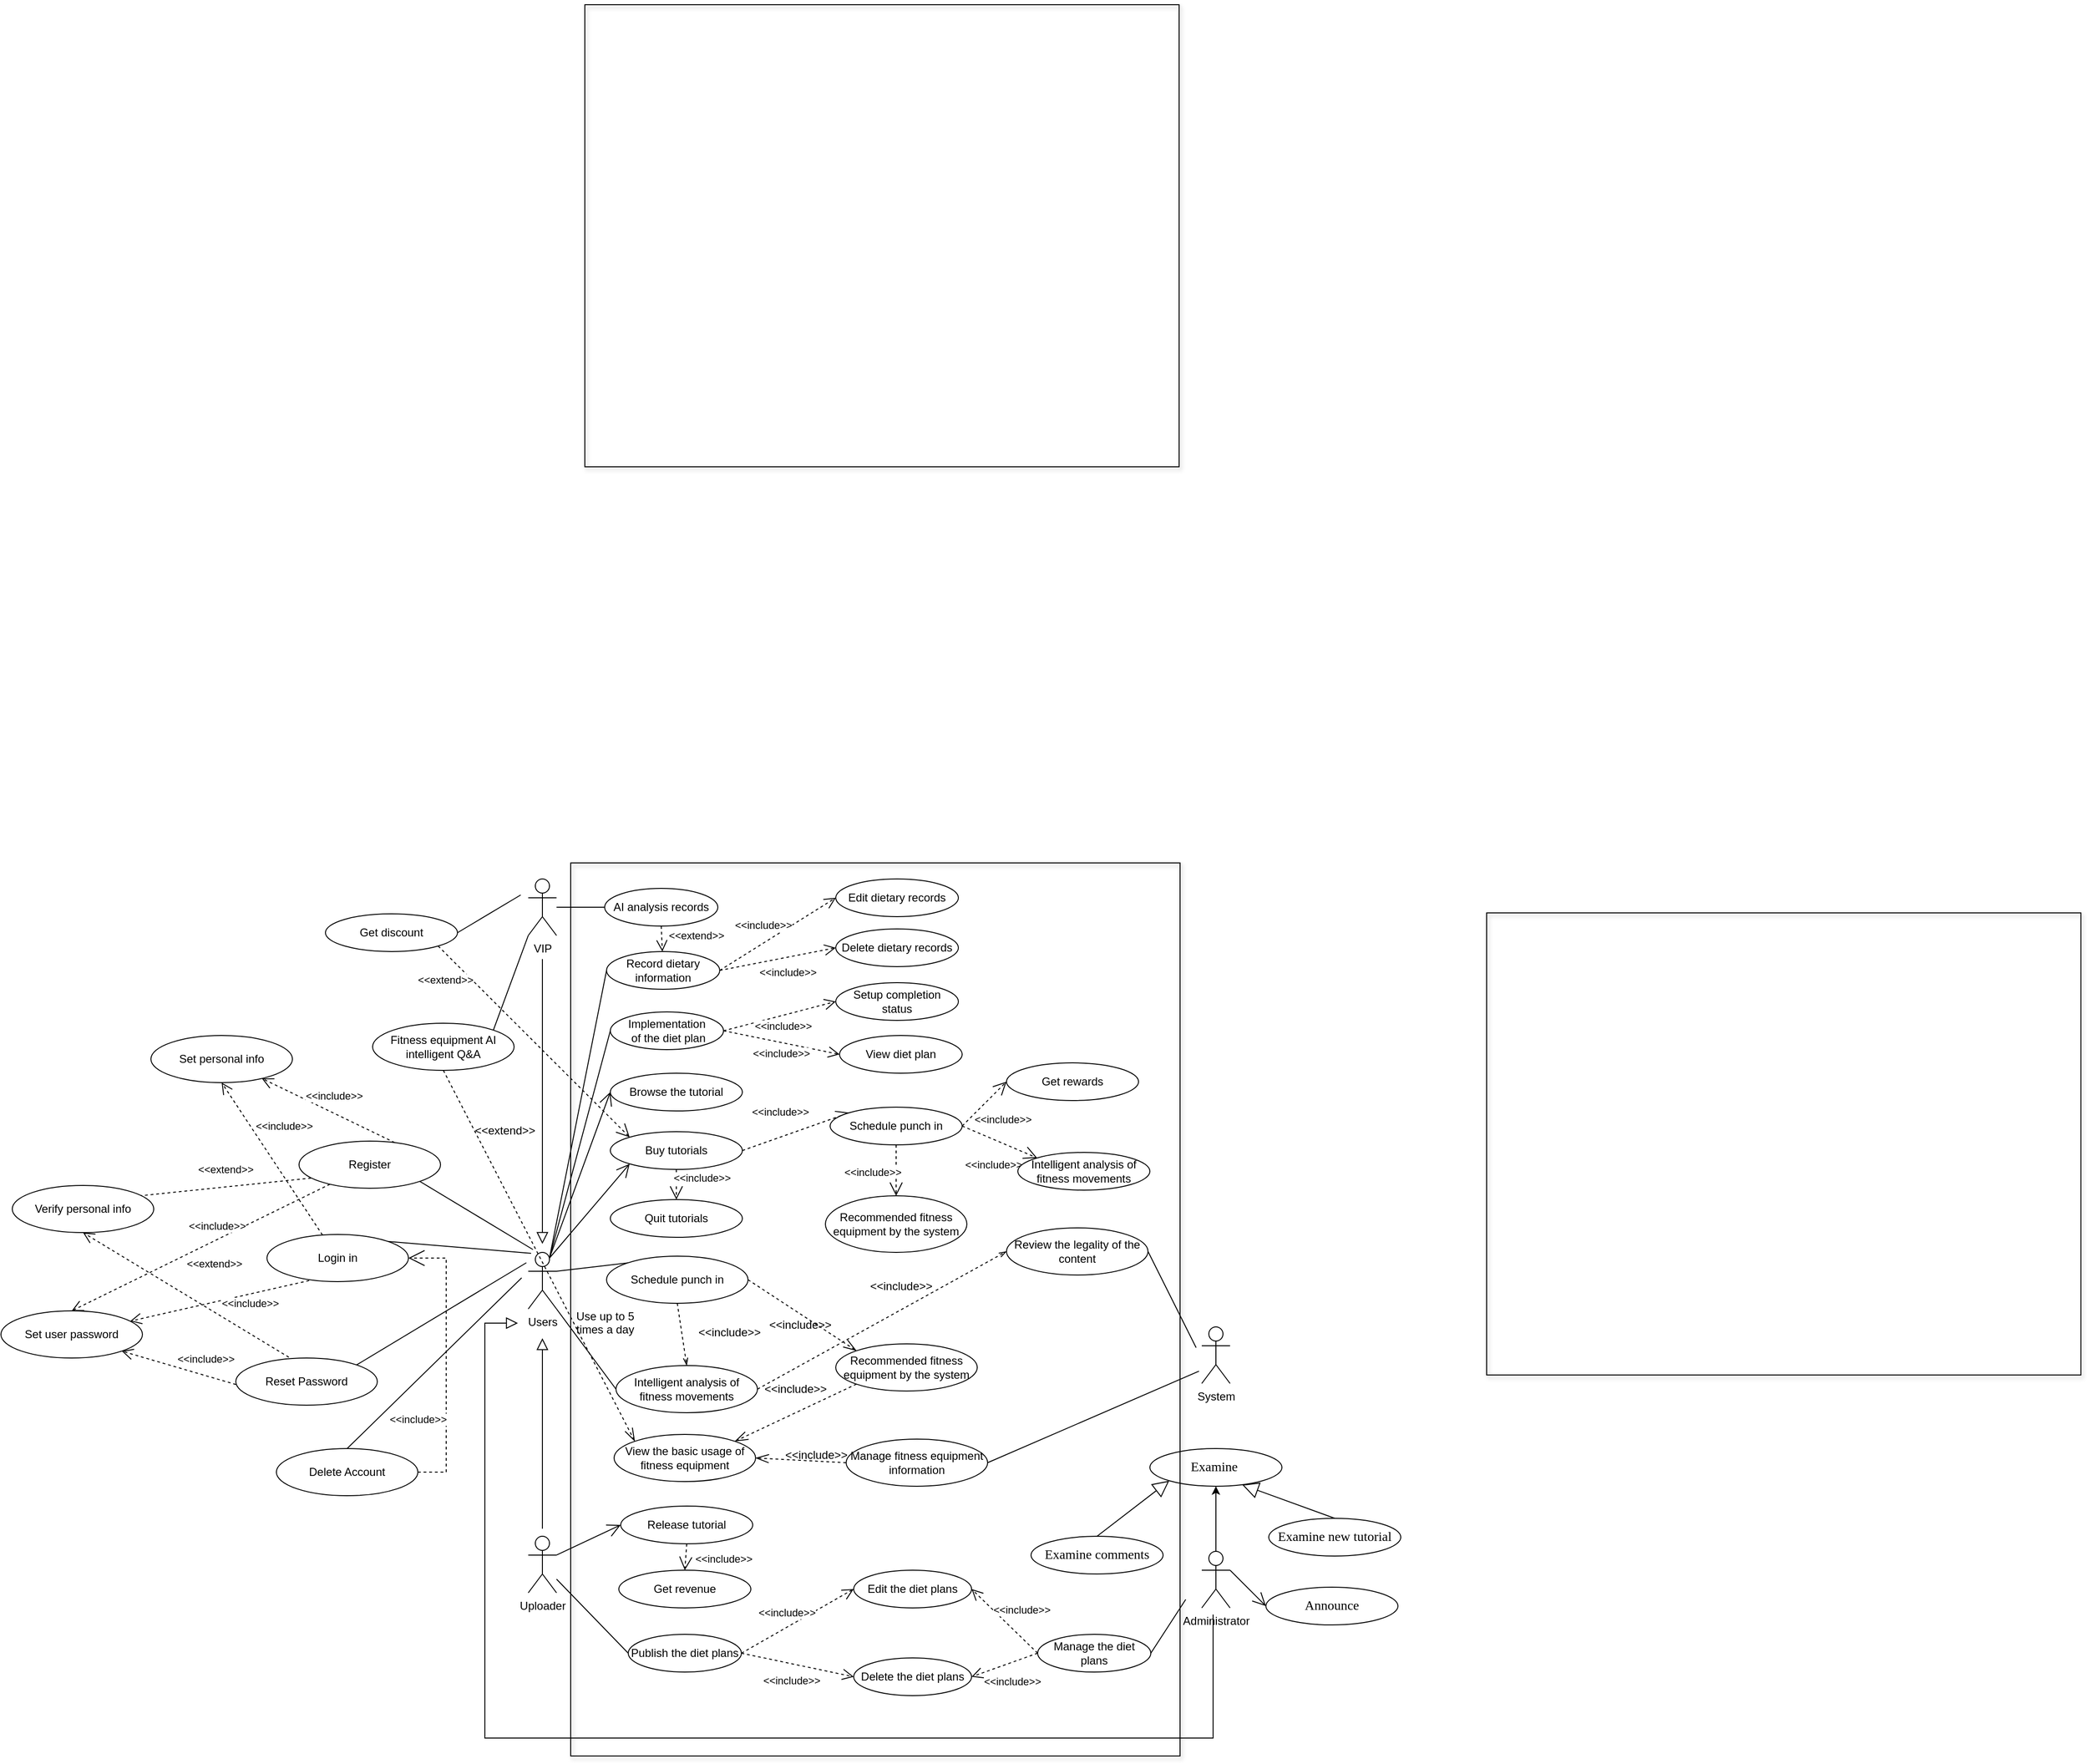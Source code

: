 <mxfile version="24.8.0">
  <diagram name="第 1 页" id="qMEkjsjmqvBWOYWQIjs2">
    <mxGraphModel dx="3636" dy="2848" grid="0" gridSize="10" guides="1" tooltips="1" connect="1" arrows="1" fold="1" page="0" pageScale="1" pageWidth="827" pageHeight="1169" math="0" shadow="0">
      <root>
        <mxCell id="0" />
        <mxCell id="1" parent="0" />
        <mxCell id="LkTkyItPIDJJ6-VaHPxY-1" value="User&lt;span style=&quot;background-color: initial;&quot;&gt;s&lt;/span&gt;" style="shape=umlActor;verticalLabelPosition=bottom;verticalAlign=top;html=1;outlineConnect=0;" parent="1" vertex="1">
          <mxGeometry x="90" y="439" width="30" height="60" as="geometry" />
        </mxCell>
        <mxCell id="LkTkyItPIDJJ6-VaHPxY-2" value="Uploader" style="shape=umlActor;verticalLabelPosition=bottom;verticalAlign=top;html=1;outlineConnect=0;" parent="1" vertex="1">
          <mxGeometry x="90" y="740" width="30" height="60" as="geometry" />
        </mxCell>
        <mxCell id="LkTkyItPIDJJ6-VaHPxY-3" value="VIP" style="shape=umlActor;verticalLabelPosition=bottom;verticalAlign=top;html=1;outlineConnect=0;" parent="1" vertex="1">
          <mxGeometry x="90" y="43" width="30" height="60" as="geometry" />
        </mxCell>
        <mxCell id="LkTkyItPIDJJ6-VaHPxY-4" value="Administrator" style="shape=umlActor;verticalLabelPosition=bottom;verticalAlign=top;html=1;outlineConnect=0;" parent="1" vertex="1">
          <mxGeometry x="804" y="756" width="30" height="60" as="geometry" />
        </mxCell>
        <mxCell id="LkTkyItPIDJJ6-VaHPxY-5" value="Record dietary information" style="ellipse;whiteSpace=wrap;html=1;" parent="1" vertex="1">
          <mxGeometry x="173" y="120" width="120" height="40" as="geometry" />
        </mxCell>
        <mxCell id="LkTkyItPIDJJ6-VaHPxY-6" value="Edit dietary records" style="ellipse;whiteSpace=wrap;html=1;" parent="1" vertex="1">
          <mxGeometry x="416" y="43" width="130" height="40" as="geometry" />
        </mxCell>
        <mxCell id="LkTkyItPIDJJ6-VaHPxY-7" value="AI analysis records" style="ellipse;whiteSpace=wrap;html=1;" parent="1" vertex="1">
          <mxGeometry x="171" y="53" width="120" height="40" as="geometry" />
        </mxCell>
        <mxCell id="LkTkyItPIDJJ6-VaHPxY-8" value="Implementation&lt;div&gt;&amp;nbsp;of&lt;span style=&quot;background-color: initial;&quot;&gt;&amp;nbsp;the&amp;nbsp;&lt;/span&gt;&lt;span style=&quot;background-color: initial;&quot;&gt;diet plan&lt;/span&gt;&lt;/div&gt;" style="ellipse;whiteSpace=wrap;html=1;" parent="1" vertex="1">
          <mxGeometry x="177" y="184" width="120" height="40" as="geometry" />
        </mxCell>
        <mxCell id="LkTkyItPIDJJ6-VaHPxY-9" value="Publish the diet plans" style="ellipse;whiteSpace=wrap;html=1;" parent="1" vertex="1">
          <mxGeometry x="196" y="844" width="120" height="40" as="geometry" />
        </mxCell>
        <mxCell id="LkTkyItPIDJJ6-VaHPxY-10" value="Edit the diet plans" style="ellipse;whiteSpace=wrap;html=1;" parent="1" vertex="1">
          <mxGeometry x="435" y="776" width="125" height="40" as="geometry" />
        </mxCell>
        <mxCell id="LkTkyItPIDJJ6-VaHPxY-11" value="Delete the diet plans" style="ellipse;whiteSpace=wrap;html=1;" parent="1" vertex="1">
          <mxGeometry x="435" y="869" width="125" height="40" as="geometry" />
        </mxCell>
        <mxCell id="LkTkyItPIDJJ6-VaHPxY-12" value="Manage the diet plans" style="ellipse;whiteSpace=wrap;html=1;" parent="1" vertex="1">
          <mxGeometry x="630" y="844" width="120" height="40" as="geometry" />
        </mxCell>
        <mxCell id="LkTkyItPIDJJ6-VaHPxY-13" value="&amp;lt;&amp;lt;include&amp;gt;&amp;gt;" style="html=1;verticalAlign=bottom;endArrow=open;curved=0;rounded=0;endSize=10;endFill=0;exitX=1;exitY=0.5;exitDx=0;exitDy=0;entryX=0;entryY=0.5;entryDx=0;entryDy=0;dashed=1;" parent="1" source="LkTkyItPIDJJ6-VaHPxY-5" target="LkTkyItPIDJJ6-VaHPxY-6" edge="1">
          <mxGeometry x="-0.176" y="9" width="80" relative="1" as="geometry">
            <mxPoint x="165" y="810" as="sourcePoint" />
            <mxPoint x="245" y="810" as="targetPoint" />
            <mxPoint as="offset" />
          </mxGeometry>
        </mxCell>
        <mxCell id="LkTkyItPIDJJ6-VaHPxY-14" value="Setup completion status" style="ellipse;whiteSpace=wrap;html=1;" parent="1" vertex="1">
          <mxGeometry x="416" y="153" width="130" height="40" as="geometry" />
        </mxCell>
        <mxCell id="LkTkyItPIDJJ6-VaHPxY-15" value="Delete dietary records" style="ellipse;whiteSpace=wrap;html=1;" parent="1" vertex="1">
          <mxGeometry x="416" y="96" width="130" height="40" as="geometry" />
        </mxCell>
        <mxCell id="LkTkyItPIDJJ6-VaHPxY-16" value="" style="endArrow=none;endFill=0;endSize=15;html=1;rounded=0;entryX=0;entryY=0.5;entryDx=0;entryDy=0;exitX=0.75;exitY=0.1;exitDx=0;exitDy=0;exitPerimeter=0;" parent="1" source="LkTkyItPIDJJ6-VaHPxY-1" target="LkTkyItPIDJJ6-VaHPxY-5" edge="1">
          <mxGeometry width="160" relative="1" as="geometry">
            <mxPoint x="270" y="580" as="sourcePoint" />
            <mxPoint x="430" y="580" as="targetPoint" />
          </mxGeometry>
        </mxCell>
        <mxCell id="LkTkyItPIDJJ6-VaHPxY-17" value="" style="endArrow=none;endFill=0;endSize=15;html=1;rounded=0;entryX=0;entryY=0.5;entryDx=0;entryDy=0;targetPerimeterSpacing=1;exitX=0.75;exitY=0.1;exitDx=0;exitDy=0;exitPerimeter=0;" parent="1" source="LkTkyItPIDJJ6-VaHPxY-1" target="LkTkyItPIDJJ6-VaHPxY-8" edge="1">
          <mxGeometry width="160" relative="1" as="geometry">
            <mxPoint x="270" y="580" as="sourcePoint" />
            <mxPoint x="430" y="580" as="targetPoint" />
          </mxGeometry>
        </mxCell>
        <mxCell id="LkTkyItPIDJJ6-VaHPxY-18" value="&amp;lt;&amp;lt;include&amp;gt;&amp;gt;" style="html=1;verticalAlign=bottom;endArrow=open;curved=0;rounded=0;exitX=1;exitY=0.5;exitDx=0;exitDy=0;entryX=0;entryY=0.5;entryDx=0;entryDy=0;endFill=0;endSize=10;dashed=1;" parent="1" source="LkTkyItPIDJJ6-VaHPxY-5" target="LkTkyItPIDJJ6-VaHPxY-15" edge="1">
          <mxGeometry x="0.095" y="-25" width="80" relative="1" as="geometry">
            <mxPoint x="310" y="490" as="sourcePoint" />
            <mxPoint x="390" y="490" as="targetPoint" />
            <mxPoint as="offset" />
          </mxGeometry>
        </mxCell>
        <mxCell id="LkTkyItPIDJJ6-VaHPxY-19" value="&amp;lt;&amp;lt;include&amp;gt;&amp;gt;" style="endArrow=open;endSize=10;dashed=1;html=1;rounded=0;exitX=1;exitY=0.5;exitDx=0;exitDy=0;entryX=0;entryY=0.5;entryDx=0;entryDy=0;" parent="1" source="LkTkyItPIDJJ6-VaHPxY-8" target="LkTkyItPIDJJ6-VaHPxY-14" edge="1">
          <mxGeometry x="0.019" y="-11" width="160" relative="1" as="geometry">
            <mxPoint x="270" y="490" as="sourcePoint" />
            <mxPoint x="430" y="490" as="targetPoint" />
            <mxPoint as="offset" />
          </mxGeometry>
        </mxCell>
        <mxCell id="LkTkyItPIDJJ6-VaHPxY-20" value="" style="endArrow=none;endFill=0;endSize=12;html=1;rounded=0;entryX=0;entryY=0.5;entryDx=0;entryDy=0;" parent="1" source="LkTkyItPIDJJ6-VaHPxY-2" target="LkTkyItPIDJJ6-VaHPxY-9" edge="1">
          <mxGeometry width="160" relative="1" as="geometry">
            <mxPoint x="420" y="523" as="sourcePoint" />
            <mxPoint x="580" y="523" as="targetPoint" />
          </mxGeometry>
        </mxCell>
        <mxCell id="LkTkyItPIDJJ6-VaHPxY-21" value="&amp;lt;&amp;lt;include&amp;gt;&amp;gt;" style="endArrow=open;endSize=10;dashed=1;html=1;rounded=0;exitX=1;exitY=0.5;exitDx=0;exitDy=0;entryX=0;entryY=0.5;entryDx=0;entryDy=0;" parent="1" source="LkTkyItPIDJJ6-VaHPxY-9" target="LkTkyItPIDJJ6-VaHPxY-10" edge="1">
          <mxGeometry x="-0.081" y="14" width="160" relative="1" as="geometry">
            <mxPoint x="420" y="523" as="sourcePoint" />
            <mxPoint x="580" y="523" as="targetPoint" />
            <mxPoint as="offset" />
          </mxGeometry>
        </mxCell>
        <mxCell id="LkTkyItPIDJJ6-VaHPxY-22" value="&amp;lt;&amp;lt;include&amp;gt;&amp;gt;" style="endArrow=open;endSize=10;dashed=1;html=1;rounded=0;exitX=1;exitY=0.5;exitDx=0;exitDy=0;entryX=0;entryY=0.5;entryDx=0;entryDy=0;" parent="1" source="LkTkyItPIDJJ6-VaHPxY-9" target="LkTkyItPIDJJ6-VaHPxY-11" edge="1">
          <mxGeometry x="-0.044" y="-17" width="160" relative="1" as="geometry">
            <mxPoint x="420" y="523" as="sourcePoint" />
            <mxPoint x="580" y="523" as="targetPoint" />
            <mxPoint as="offset" />
          </mxGeometry>
        </mxCell>
        <mxCell id="LkTkyItPIDJJ6-VaHPxY-23" value="" style="endArrow=none;endFill=0;endSize=12;html=1;rounded=0;entryX=1;entryY=0.5;entryDx=0;entryDy=0;" parent="1" target="LkTkyItPIDJJ6-VaHPxY-12" edge="1">
          <mxGeometry width="160" relative="1" as="geometry">
            <mxPoint x="787" y="807" as="sourcePoint" />
            <mxPoint x="580" y="523" as="targetPoint" />
          </mxGeometry>
        </mxCell>
        <mxCell id="LkTkyItPIDJJ6-VaHPxY-24" value="&amp;lt;&amp;lt;include&amp;gt;&amp;gt;" style="endArrow=open;endSize=10;dashed=1;html=1;rounded=0;exitX=0;exitY=0.5;exitDx=0;exitDy=0;entryX=1;entryY=0.5;entryDx=0;entryDy=0;" parent="1" source="LkTkyItPIDJJ6-VaHPxY-12" target="LkTkyItPIDJJ6-VaHPxY-10" edge="1">
          <mxGeometry x="-0.088" y="-21" width="160" relative="1" as="geometry">
            <mxPoint x="420" y="523" as="sourcePoint" />
            <mxPoint x="580" y="523" as="targetPoint" />
            <mxPoint as="offset" />
          </mxGeometry>
        </mxCell>
        <mxCell id="LkTkyItPIDJJ6-VaHPxY-25" value="&amp;lt;&amp;lt;include&amp;gt;&amp;gt;" style="endArrow=open;endSize=10;dashed=1;html=1;rounded=0;exitX=0;exitY=0.5;exitDx=0;exitDy=0;entryX=1;entryY=0.5;entryDx=0;entryDy=0;" parent="1" source="LkTkyItPIDJJ6-VaHPxY-12" target="LkTkyItPIDJJ6-VaHPxY-11" edge="1">
          <mxGeometry x="-0.05" y="19" width="160" relative="1" as="geometry">
            <mxPoint x="420" y="523" as="sourcePoint" />
            <mxPoint x="580" y="523" as="targetPoint" />
            <mxPoint as="offset" />
          </mxGeometry>
        </mxCell>
        <mxCell id="LkTkyItPIDJJ6-VaHPxY-26" value="&amp;lt;&amp;lt;extend&amp;gt;&amp;gt;" style="endArrow=open;endSize=10;dashed=1;html=1;rounded=0;exitX=0.5;exitY=1;exitDx=0;exitDy=0;" parent="1" source="LkTkyItPIDJJ6-VaHPxY-7" target="LkTkyItPIDJJ6-VaHPxY-5" edge="1">
          <mxGeometry x="-0.111" y="37" width="160" relative="1" as="geometry">
            <mxPoint x="420" y="444" as="sourcePoint" />
            <mxPoint x="580" y="444" as="targetPoint" />
            <mxPoint as="offset" />
          </mxGeometry>
        </mxCell>
        <mxCell id="LkTkyItPIDJJ6-VaHPxY-27" value="" style="endArrow=none;endFill=0;endSize=12;html=1;rounded=0;entryX=0;entryY=0.5;entryDx=0;entryDy=0;" parent="1" source="LkTkyItPIDJJ6-VaHPxY-3" target="LkTkyItPIDJJ6-VaHPxY-7" edge="1">
          <mxGeometry width="160" relative="1" as="geometry">
            <mxPoint x="420" y="444" as="sourcePoint" />
            <mxPoint x="580" y="444" as="targetPoint" />
          </mxGeometry>
        </mxCell>
        <mxCell id="LkTkyItPIDJJ6-VaHPxY-28" value="" style="endArrow=block;endFill=0;endSize=10;html=1;rounded=0;" parent="1" edge="1">
          <mxGeometry width="160" relative="1" as="geometry">
            <mxPoint x="105" y="732" as="sourcePoint" />
            <mxPoint x="105" y="530" as="targetPoint" />
          </mxGeometry>
        </mxCell>
        <mxCell id="LkTkyItPIDJJ6-VaHPxY-29" value="" style="endArrow=block;endFill=0;endSize=10;html=1;rounded=0;" parent="1" edge="1">
          <mxGeometry width="160" relative="1" as="geometry">
            <mxPoint x="105" y="128" as="sourcePoint" />
            <mxPoint x="105" y="430" as="targetPoint" />
          </mxGeometry>
        </mxCell>
        <mxCell id="LkTkyItPIDJJ6-VaHPxY-30" style="edgeStyle=orthogonalEdgeStyle;rounded=0;orthogonalLoop=1;jettySize=auto;html=1;endArrow=block;endFill=0;endSize=10;" parent="1" edge="1">
          <mxGeometry relative="1" as="geometry">
            <mxPoint x="816" y="823" as="sourcePoint" />
            <mxPoint x="79" y="514" as="targetPoint" />
            <Array as="points">
              <mxPoint x="816" y="954" />
              <mxPoint x="44" y="954" />
              <mxPoint x="44" y="514" />
            </Array>
          </mxGeometry>
        </mxCell>
        <mxCell id="LkTkyItPIDJJ6-VaHPxY-31" value="&lt;span style=&quot;color: rgba(0, 0, 0, 0); font-family: monospace; font-size: 0px; text-align: start; text-wrap: nowrap; background-color: rgb(251, 251, 251);&quot;&gt;%3CmxGraphModel%3E%3Croot%3E%3CmxCell%20id%3D%220%22%2F%3E%3CmxCell%20id%3D%221%22%20parent%3D%220%22%2F%3E%3CmxCell%20id%3D%222%22%20value%3D%22%22%20style%3D%22edgeStyle%3DorthogonalEdgeStyle%3Brounded%3D0%3BorthogonalLoop%3D1%3BjettySize%3Dauto%3Bhtml%3D1%3BexitX%3D0%3BexitY%3D0.333%3BexitDx%3D0%3BexitDy%3D0%3BexitPerimeter%3D0%3B%22%20edge%3D%221%22%20source%3D%223%22%20target%3D%2221%22%20parent%3D%221%22%3E%3CmxGeometry%20relative%3D%221%22%20as%3D%22geometry%22%2F%3E%3C%2FmxCell%3E%3CmxCell%20id%3D%223%22%20value%3D%22Administrator%22%20style%3D%22shape%3DumlActor%3BverticalLabelPosition%3Dbottom%3BverticalAlign%3Dtop%3Bhtml%3D1%3BoutlineConnect%3D0%3B%22%20vertex%3D%221%22%20parent%3D%221%22%3E%3CmxGeometry%20x%3D%22791%22%20y%3D%22464.5%22%20width%3D%2230%22%20height%3D%2260%22%20as%3D%22geometry%22%2F%3E%3C%2FmxCell%3E%3CmxCell%20id%3D%224%22%20value%3D%22User%22%20style%3D%22shape%3DumlActor%3BverticalLabelPosition%3Dbottom%3BverticalAlign%3Dtop%3Bhtml%3D1%3BoutlineConnect%3D0%3B%22%20vertex%3D%221%22%20parent%3D%221%22%3E%3CmxGeometry%20x%3D%2290%22%20y%3D%22340%22%20width%3D%2230%22%20height%3D%2260%22%20as%3D%22geometry%22%2F%3E%3C%2FmxCell%3E%3CmxCell%20id%3D%225%22%20value%3D%22Uploader%22%20style%3D%22shape%3DumlActor%3BverticalLabelPosition%3Dbottom%3BverticalAlign%3Dtop%3Bhtml%3D1%3BoutlineConnect%3D0%3B%22%20vertex%3D%221%22%20parent%3D%221%22%3E%3CmxGeometry%20x%3D%2290%22%20y%3D%22504.5%22%20width%3D%2230%22%20height%3D%2260%22%20as%3D%22geometry%22%2F%3E%3C%2FmxCell%3E%3CmxCell%20id%3D%226%22%20value%3D%22%22%20style%3D%22endArrow%3Dblock%3BendSize%3D15%3BendFill%3D0%3Bhtml%3D1%3Brounded%3D0%3BexitX%3D0.5%3BexitY%3D0%3BexitDx%3D0%3BexitDy%3D0%3BexitPerimeter%3D0%3B%22%20edge%3D%221%22%20source%3D%225%22%20parent%3D%221%22%3E%3CmxGeometry%20width%3D%22160%22%20relative%3D%221%22%20as%3D%22geometry%22%3E%3CmxPoint%20x%3D%22220%22%20y%3D%22390%22%20as%3D%22sourcePoint%22%2F%3E%3CmxPoint%20x%3D%22105%22%20y%3D%22430%22%20as%3D%22targetPoint%22%2F%3E%3C%2FmxGeometry%3E%3C%2FmxCell%3E%3CmxCell%20id%3D%227%22%20value%3D%22%22%20style%3D%22endArrow%3Dblock%3BendSize%3D15%3BendFill%3D0%3Bhtml%3D1%3Brounded%3D0%3B%22%20edge%3D%221%22%20parent%3D%221%22%3E%3CmxGeometry%20width%3D%22160%22%20relative%3D%221%22%20as%3D%22geometry%22%3E%3CmxPoint%20x%3D%22104%22%20y%3D%22260%22%20as%3D%22sourcePoint%22%2F%3E%3CmxPoint%20x%3D%22104%22%20y%3D%22330%22%20as%3D%22targetPoint%22%2F%3E%3C%2FmxGeometry%3E%3C%2FmxCell%3E%3CmxCell%20id%3D%228%22%20value%3D%22Release%20tutorial%22%20style%3D%22ellipse%3BwhiteSpace%3Dwrap%3Bhtml%3D1%3B%22%20vertex%3D%221%22%20parent%3D%221%22%3E%3CmxGeometry%20x%3D%22200%22%20y%3D%22490%22%20width%3D%22140%22%20height%3D%2240%22%20as%3D%22geometry%22%2F%3E%3C%2FmxCell%3E%3CmxCell%20id%3D%229%22%20value%3D%22Buy%20tutorials%22%20style%3D%22ellipse%3BwhiteSpace%3Dwrap%3Bhtml%3D1%3B%22%20vertex%3D%221%22%20parent%3D%221%22%3E%3CmxGeometry%20x%3D%22210%22%20y%3D%22290%22%20width%3D%22140%22%20height%3D%2240%22%20as%3D%22geometry%22%2F%3E%3C%2FmxCell%3E%3CmxCell%20id%3D%2210%22%20value%3D%22Quit%20tutorials%22%20style%3D%22ellipse%3BwhiteSpace%3Dwrap%3Bhtml%3D1%3B%22%20vertex%3D%221%22%20parent%3D%221%22%3E%3CmxGeometry%20x%3D%22420%22%20y%3D%22340%22%20width%3D%22140%22%20height%3D%2240%22%20as%3D%22geometry%22%2F%3E%3C%2FmxCell%3E%3CmxCell%20id%3D%2211%22%20value%3D%22Get%20rewards%22%20style%3D%22ellipse%3BwhiteSpace%3Dwrap%3Bhtml%3D1%3B%22%20vertex%3D%221%22%20parent%3D%221%22%3E%3CmxGeometry%20x%3D%22600%22%20y%3D%22270%22%20width%3D%22140%22%20height%3D%2240%22%20as%3D%22geometry%22%2F%3E%3C%2FmxCell%3E%3CmxCell%20id%3D%2212%22%20value%3D%22Schedule%20punch%20in%22%20style%3D%22ellipse%3BwhiteSpace%3Dwrap%3Bhtml%3D1%3B%22%20vertex%3D%221%22%20parent%3D%221%22%3E%3CmxGeometry%20x%3D%22410%22%20y%3D%22270%22%20width%3D%22140%22%20height%3D%2240%22%20as%3D%22geometry%22%2F%3E%3C%2FmxCell%3E%3CmxCell%20id%3D%2213%22%20value%3D%22%22%20style%3D%22endArrow%3Dopen%3BendFill%3D1%3BendSize%3D12%3Bhtml%3D1%3Brounded%3D0%3BexitX%3D0.75%3BexitY%3D0.1%3BexitDx%3D0%3BexitDy%3D0%3BexitPerimeter%3D0%3BentryX%3D0%3BentryY%3D0.5%3BentryDx%3D0%3BentryDy%3D0%3B%22%20edge%3D%221%22%20source%3D%225%22%20target%3D%228%22%20parent%3D%221%22%3E%3CmxGeometry%20width%3D%22160%22%20relative%3D%221%22%20as%3D%22geometry%22%3E%3CmxPoint%20x%3D%22620%22%20y%3D%22260%22%20as%3D%22sourcePoint%22%2F%3E%3CmxPoint%20x%3D%22780%22%20y%3D%22260%22%20as%3D%22targetPoint%22%2F%3E%3C%2FmxGeometry%3E%3C%2FmxCell%3E%3CmxCell%20id%3D%2214%22%20value%3D%22%22%20style%3D%22endArrow%3Dopen%3BendFill%3D1%3BendSize%3D12%3Bhtml%3D1%3Brounded%3D0%3BexitX%3D1%3BexitY%3D0.333%3BexitDx%3D0%3BexitDy%3D0%3BexitPerimeter%3D0%3BentryX%3D0%3BentryY%3D1%3BentryDx%3D0%3BentryDy%3D0%3B%22%20edge%3D%221%22%20source%3D%224%22%20target%3D%229%22%20parent%3D%221%22%3E%3CmxGeometry%20width%3D%22160%22%20relative%3D%221%22%20as%3D%22geometry%22%3E%3CmxPoint%20x%3D%22200%22%20y%3D%22320%22%20as%3D%22sourcePoint%22%2F%3E%3CmxPoint%20x%3D%22360%22%20y%3D%22260%22%20as%3D%22targetPoint%22%2F%3E%3C%2FmxGeometry%3E%3C%2FmxCell%3E%3CmxCell%20id%3D%2215%22%20value%3D%22Browse%20the%20tutorial%22%20style%3D%22ellipse%3BwhiteSpace%3Dwrap%3Bhtml%3D1%3B%22%20vertex%3D%221%22%20parent%3D%221%22%3E%3CmxGeometry%20x%3D%22230%22%20y%3D%22390%22%20width%3D%22140%22%20height%3D%2240%22%20as%3D%22geometry%22%2F%3E%3C%2FmxCell%3E%3CmxCell%20id%3D%2216%22%20value%3D%22%22%20style%3D%22endArrow%3Dopen%3BendFill%3D1%3BendSize%3D12%3Bhtml%3D1%3Brounded%3D0%3BexitX%3D1%3BexitY%3D0.333%3BexitDx%3D0%3BexitDy%3D0%3BexitPerimeter%3D0%3B%22%20edge%3D%221%22%20source%3D%224%22%20target%3D%2215%22%20parent%3D%221%22%3E%3CmxGeometry%20width%3D%22160%22%20relative%3D%221%22%20as%3D%22geometry%22%3E%3CmxPoint%20x%3D%22240%22%20y%3D%22290%22%20as%3D%22sourcePoint%22%2F%3E%3CmxPoint%20x%3D%22350%22%20y%3D%22348%22%20as%3D%22targetPoint%22%2F%3E%3C%2FmxGeometry%3E%3C%2FmxCell%3E%3CmxCell%20id%3D%2217%22%20value%3D%22%26amp%3Blt%3B%26amp%3Blt%3Binclude%26amp%3Bgt%3B%26amp%3Bgt%3B%22%20style%3D%22endArrow%3Dopen%3BendSize%3D12%3Bdashed%3D1%3Bhtml%3D1%3Brounded%3D0%3BexitX%3D0.5%3BexitY%3D1%3BexitDx%3D0%3BexitDy%3D0%3BentryX%3D0.5%3BentryY%3D0%3BentryDx%3D0%3BentryDy%3D0%3B%22%20edge%3D%221%22%20source%3D%228%22%20target%3D%2228%22%20parent%3D%221%22%3E%3CmxGeometry%20x%3D%22-0.033%22%20y%3D%2240%22%20width%3D%22160%22%20relative%3D%221%22%20as%3D%22geometry%22%3E%3CmxPoint%20x%3D%22279.78%22%20y%3D%22516.0%22%20as%3D%22sourcePoint%22%2F%3E%3CmxPoint%20x%3D%22280%22%20y%3D%22580%22%20as%3D%22targetPoint%22%2F%3E%3CmxPoint%20as%3D%22offset%22%2F%3E%3C%2FmxGeometry%3E%3C%2FmxCell%3E%3CmxCell%20id%3D%2218%22%20value%3D%22%26amp%3Blt%3B%26amp%3Blt%3Binclude%26amp%3Bgt%3B%26amp%3Bgt%3B%22%20style%3D%22endArrow%3Dopen%3BendSize%3D12%3Bdashed%3D1%3Bhtml%3D1%3Brounded%3D0%3BentryX%3D0%3BentryY%3D0.5%3BentryDx%3D0%3BentryDy%3D0%3BexitX%3D1%3BexitY%3D0%3BexitDx%3D0%3BexitDy%3D0%3B%22%20edge%3D%221%22%20source%3D%229%22%20target%3D%2212%22%20parent%3D%221%22%3E%3CmxGeometry%20x%3D%22-0.146%22%20y%3D%2225%22%20width%3D%22160%22%20relative%3D%221%22%20as%3D%22geometry%22%3E%3CmxPoint%20x%3D%22520%22%20y%3D%22501.0%22%20as%3D%22sourcePoint%22%2F%3E%3CmxPoint%20x%3D%22520%22%20y%3D%22561%22%20as%3D%22targetPoint%22%2F%3E%3CmxPoint%20as%3D%22offset%22%2F%3E%3C%2FmxGeometry%3E%3C%2FmxCell%3E%3CmxCell%20id%3D%2219%22%20value%3D%22%26amp%3Blt%3B%26amp%3Blt%3Binclude%26amp%3Bgt%3B%26amp%3Bgt%3B%22%20style%3D%22endArrow%3Dopen%3BendSize%3D12%3Bdashed%3D1%3Bhtml%3D1%3Brounded%3D0%3BentryX%3D0%3BentryY%3D0.5%3BentryDx%3D0%3BentryDy%3D0%3BexitX%3D1%3BexitY%3D1%3BexitDx%3D0%3BexitDy%3D0%3B%22%20edge%3D%221%22%20source%3D%229%22%20target%3D%2210%22%20parent%3D%221%22%3E%3CmxGeometry%20x%3D%22-0.046%22%20y%3D%22-22%22%20width%3D%22160%22%20relative%3D%221%22%20as%3D%22geometry%22%3E%3CmxPoint%20x%3D%22450%22%20y%3D%22348%22%20as%3D%22sourcePoint%22%2F%3E%3CmxPoint%20x%3D%22560%22%20y%3D%22315%22%20as%3D%22targetPoint%22%2F%3E%3CmxPoint%20as%3D%22offset%22%2F%3E%3C%2FmxGeometry%3E%3C%2FmxCell%3E%3CmxCell%20id%3D%2220%22%20value%3D%22%26amp%3Blt%3B%26amp%3Blt%3Binclude%26amp%3Bgt%3B%26amp%3Bgt%3B%22%20style%3D%22endArrow%3Dopen%3BendSize%3D12%3Bdashed%3D1%3Bhtml%3D1%3Brounded%3D0%3BentryX%3D0%3BentryY%3D0.5%3BentryDx%3D0%3BentryDy%3D0%3BexitX%3D1%3BexitY%3D0.5%3BexitDx%3D0%3BexitDy%3D0%3B%22%20edge%3D%221%22%20source%3D%2212%22%20target%3D%2211%22%20parent%3D%221%22%3E%3CmxGeometry%20x%3D%220.067%22%20y%3D%22-25%22%20width%3D%22160%22%20relative%3D%221%22%20as%3D%22geometry%22%3E%3CmxPoint%20x%3D%22450%22%20y%3D%22383%22%20as%3D%22sourcePoint%22%2F%3E%3CmxPoint%20x%3D%22520%22%20y%3D%22385%22%20as%3D%22targetPoint%22%2F%3E%3CmxPoint%20as%3D%22offset%22%2F%3E%3C%2FmxGeometry%3E%3C%2FmxCell%3E%3CmxCell%20id%3D%2221%22%20value%3D%22%26lt%3Bp%20class%3D%26quot%3BMsoNormal%26quot%3B%26gt%3B%26lt%3Bspan%20style%3D%26quot%3Bmso-spacerun%3A&#39;yes&#39;%3Bfont-family%3A%E5%AE%8B%E4%BD%93%3Bmso-ascii-font-family%3ACalibri%3B%26lt%3Bbr%2F%26gt%3Bmso-hansi-font-family%3ACalibri%3Bmso-bidi-font-family%3A&#39;Times%20New%20Roman&#39;%3Bfont-size%3A10.5pt%3B%26lt%3Bbr%2F%26gt%3Bmso-font-kerning%3A1.0pt%3B%26quot%3B%26gt%3B%26lt%3Bfont%20face%3D%26quot%3BCalibri%26quot%3B%26gt%3BExamine%26amp%3Bnbsp%3B%26lt%3B%2Ffont%26gt%3B%26lt%3B%2Fspan%26gt%3B%26lt%3B%2Fp%26gt%3B%22%20style%3D%22ellipse%3BwhiteSpace%3Dwrap%3Bhtml%3D1%3B%22%20vertex%3D%221%22%20parent%3D%221%22%3E%3CmxGeometry%20x%3D%22500%22%20y%3D%22464.5%22%20width%3D%22140%22%20height%3D%2240%22%20as%3D%22geometry%22%2F%3E%3C%2FmxCell%3E%3CmxCell%20id%3D%2222%22%20value%3D%22%26lt%3Bp%20class%3D%26quot%3BMsoNormal%26quot%3B%26gt%3B%26lt%3Bfont%20face%3D%26quot%3BCalibri%26quot%3B%26gt%3B%26lt%3Bspan%20style%3D%26quot%3Bfont-size%3A%2014px%3B%26quot%3B%26gt%3BAnnounce%26lt%3B%2Fspan%26gt%3B%26lt%3B%2Ffont%26gt%3B%26lt%3Bbr%26gt%3B%26lt%3B%2Fp%26gt%3B%22%20style%3D%22ellipse%3BwhiteSpace%3Dwrap%3Bhtml%3D1%3B%22%20vertex%3D%221%22%20parent%3D%221%22%3E%3CmxGeometry%20x%3D%22500%22%20y%3D%22390%22%20width%3D%22140%22%20height%3D%2240%22%20as%3D%22geometry%22%2F%3E%3C%2FmxCell%3E%3CmxCell%20id%3D%2223%22%20value%3D%22%26lt%3Bp%20class%3D%26quot%3BMsoNormal%26quot%3B%26gt%3B%26lt%3Bfont%20face%3D%26quot%3BCalibri%26quot%3B%26gt%3B%26lt%3Bspan%20style%3D%26quot%3Bfont-size%3A%2014px%3B%26quot%3B%26gt%3BExamine%20new%20tutorial%26lt%3B%2Fspan%26gt%3B%26lt%3B%2Ffont%26gt%3B%26lt%3Bbr%26gt%3B%26lt%3B%2Fp%26gt%3B%22%20style%3D%22ellipse%3BwhiteSpace%3Dwrap%3Bhtml%3D1%3B%22%20vertex%3D%221%22%20parent%3D%221%22%3E%3CmxGeometry%20x%3D%22580%22%20y%3D%22560%22%20width%3D%22140%22%20height%3D%2240%22%20as%3D%22geometry%22%2F%3E%3C%2FmxCell%3E%3CmxCell%20id%3D%2224%22%20value%3D%22%26lt%3Bp%20class%3D%26quot%3BMsoNormal%26quot%3B%26gt%3B%26lt%3Bfont%20face%3D%26quot%3BCalibri%26quot%3B%26gt%3B%26lt%3Bspan%20style%3D%26quot%3Bfont-size%3A%2014px%3B%26quot%3B%26gt%3BExamine%20comments%26lt%3B%2Fspan%26gt%3B%26lt%3B%2Ffont%26gt%3B%26lt%3B%2Fp%26gt%3B%22%20style%3D%22ellipse%3BwhiteSpace%3Dwrap%3Bhtml%3D1%3B%22%20vertex%3D%221%22%20parent%3D%221%22%3E%3CmxGeometry%20x%3D%22410%22%20y%3D%22560%22%20width%3D%22140%22%20height%3D%2240%22%20as%3D%22geometry%22%2F%3E%3C%2FmxCell%3E%3CmxCell%20id%3D%2225%22%20value%3D%22%22%20style%3D%22endArrow%3Dblock%3BendSize%3D15%3BendFill%3D0%3Bhtml%3D1%3Brounded%3D0%3BexitX%3D0.5%3BexitY%3D0%3BexitDx%3D0%3BexitDy%3D0%3BentryX%3D0.699%3BentryY%3D0.958%3BentryDx%3D0%3BentryDy%3D0%3BentryPerimeter%3D0%3B%22%20edge%3D%221%22%20source%3D%2223%22%20target%3D%2221%22%20parent%3D%221%22%3E%3CmxGeometry%20width%3D%22160%22%20relative%3D%221%22%20as%3D%22geometry%22%3E%3CmxPoint%20x%3D%2275%22%20y%3D%22500%22%20as%3D%22sourcePoint%22%2F%3E%3CmxPoint%20x%3D%22100%22%20y%3D%22410%22%20as%3D%22targetPoint%22%2F%3E%3C%2FmxGeometry%3E%3C%2FmxCell%3E%3CmxCell%20id%3D%2226%22%20value%3D%22%22%20style%3D%22endArrow%3Dblock%3BendSize%3D15%3BendFill%3D0%3Bhtml%3D1%3Brounded%3D0%3BexitX%3D0.5%3BexitY%3D0%3BexitDx%3D0%3BexitDy%3D0%3BentryX%3D0%3BentryY%3D1%3BentryDx%3D0%3BentryDy%3D0%3B%22%20edge%3D%221%22%20source%3D%2224%22%20target%3D%2221%22%20parent%3D%221%22%3E%3CmxGeometry%20width%3D%22160%22%20relative%3D%221%22%20as%3D%22geometry%22%3E%3CmxPoint%20x%3D%2285%22%20y%3D%22510%22%20as%3D%22sourcePoint%22%2F%3E%3CmxPoint%20x%3D%22520%22%20y%3D%22560%22%20as%3D%22targetPoint%22%2F%3E%3C%2FmxGeometry%3E%3C%2FmxCell%3E%3CmxCell%20id%3D%2227%22%20value%3D%22%22%20style%3D%22endArrow%3Dopen%3BendFill%3D1%3BendSize%3D12%3Bhtml%3D1%3Brounded%3D0%3BexitX%3D0.25%3BexitY%3D0.1%3BexitDx%3D0%3BexitDy%3D0%3BexitPerimeter%3D0%3BentryX%3D1%3BentryY%3D1%3BentryDx%3D0%3BentryDy%3D0%3B%22%20edge%3D%221%22%20source%3D%223%22%20target%3D%2222%22%20parent%3D%221%22%3E%3CmxGeometry%20width%3D%22160%22%20relative%3D%221%22%20as%3D%22geometry%22%3E%3CmxPoint%20x%3D%22163%22%20y%3D%22506%22%20as%3D%22sourcePoint%22%2F%3E%3CmxPoint%20x%3D%22220%22%20y%3D%22506%22%20as%3D%22targetPoint%22%2F%3E%3C%2FmxGeometry%3E%3C%2FmxCell%3E%3CmxCell%20id%3D%2228%22%20value%3D%22Get%20revenue%22%20style%3D%22ellipse%3BwhiteSpace%3Dwrap%3Bhtml%3D1%3B%22%20vertex%3D%221%22%20parent%3D%221%22%3E%3CmxGeometry%20x%3D%22200%22%20y%3D%22560%22%20width%3D%22140%22%20height%3D%2240%22%20as%3D%22geometry%22%2F%3E%3C%2FmxCell%3E%3CmxCell%20id%3D%2229%22%20value%3D%22Uploader%22%20style%3D%22shape%3DumlActor%3BverticalLabelPosition%3Dbottom%3BverticalAlign%3Dtop%3Bhtml%3D1%3BoutlineConnect%3D0%3B%22%20vertex%3D%221%22%20parent%3D%221%22%3E%3CmxGeometry%20x%3D%2290%22%20y%3D%22180%22%20width%3D%2230%22%20height%3D%2260%22%20as%3D%22geometry%22%2F%3E%3C%2FmxCell%3E%3CmxCell%20id%3D%2230%22%20value%3D%22Get%20discount%22%20style%3D%22ellipse%3BwhiteSpace%3Dwrap%3Bhtml%3D1%3B%22%20vertex%3D%221%22%20parent%3D%221%22%3E%3CmxGeometry%20x%3D%22210%22%20y%3D%22180%22%20width%3D%22140%22%20height%3D%2240%22%20as%3D%22geometry%22%2F%3E%3C%2FmxCell%3E%3CmxCell%20id%3D%2231%22%20value%3D%22%22%20style%3D%22endArrow%3Dopen%3BendFill%3D1%3BendSize%3D12%3Bhtml%3D1%3Brounded%3D0%3BexitX%3D1%3BexitY%3D0.333%3BexitDx%3D0%3BexitDy%3D0%3BexitPerimeter%3D0%3BentryX%3D0%3BentryY%3D0.5%3BentryDx%3D0%3BentryDy%3D0%3B%22%20edge%3D%221%22%20source%3D%2229%22%20target%3D%2230%22%20parent%3D%221%22%3E%3CmxGeometry%20width%3D%22160%22%20relative%3D%221%22%20as%3D%22geometry%22%3E%3CmxPoint%20x%3D%22130%22%20y%3D%22370%22%20as%3D%22sourcePoint%22%2F%3E%3CmxPoint%20x%3D%22241%22%20y%3D%22334%22%20as%3D%22targetPoint%22%2F%3E%3C%2FmxGeometry%3E%3C%2FmxCell%3E%3CmxCell%20id%3D%2232%22%20value%3D%22%26amp%3Blt%3B%26amp%3Blt%3Bextend%26amp%3Bgt%3B%26amp%3Bgt%3B%22%20style%3D%22endArrow%3Dopen%3BendSize%3D12%3Bdashed%3D1%3Bhtml%3D1%3Brounded%3D0%3BentryX%3D0.5%3BentryY%3D0%3BentryDx%3D0%3BentryDy%3D0%3BexitX%3D0.5%3BexitY%3D1%3BexitDx%3D0%3BexitDy%3D0%3B%22%20edge%3D%221%22%20source%3D%2230%22%20target%3D%229%22%20parent%3D%221%22%3E%3CmxGeometry%20x%3D%22-0.143%22%20y%3D%22-40%22%20width%3D%22160%22%20relative%3D%221%22%20as%3D%22geometry%22%3E%3CmxPoint%20x%3D%22339%22%20y%3D%22334%22%20as%3D%22sourcePoint%22%2F%3E%3CmxPoint%20x%3D%22430%22%20y%3D%22370%22%20as%3D%22targetPoint%22%2F%3E%3CmxPoint%20as%3D%22offset%22%2F%3E%3C%2FmxGeometry%3E%3C%2FmxCell%3E%3CmxCell%20id%3D%2233%22%20value%3D%22%22%20style%3D%22whiteSpace%3Dwrap%3Bhtml%3D1%3Baspect%3Dfixed%3Bopacity%3D0%3BstrokeColor%3Ddefault%3Balign%3Dcenter%3BverticalAlign%3Dmiddle%3BfontFamily%3DHelvetica%3BfontSize%3D12%3BfontColor%3Ddefault%3BfillColor%3Ddefault%3B%22%20vertex%3D%221%22%20parent%3D%221%22%3E%3CmxGeometry%20x%3D%22530%22%20y%3D%22400%22%20width%3D%2280%22%20height%3D%2280%22%20as%3D%22geometry%22%2F%3E%3C%2FmxCell%3E%3CmxCell%20id%3D%2234%22%20value%3D%22%22%20style%3D%22rounded%3D0%3BwhiteSpace%3Dwrap%3Bhtml%3D1%3Bopacity%3D0%3BstrokeColor%3Ddefault%3Balign%3Dcenter%3BverticalAlign%3Dmiddle%3BfontFamily%3DHelvetica%3BfontSize%3D12%3BfontColor%3Ddefault%3BfillColor%3Ddefault%3B%22%20vertex%3D%221%22%20parent%3D%221%22%3E%3CmxGeometry%20x%3D%22510%22%20y%3D%22410%22%20width%3D%22120%22%20height%3D%2260%22%20as%3D%22geometry%22%2F%3E%3C%2FmxCell%3E%3CmxCell%20id%3D%2235%22%20value%3D%22%22%20style%3D%22endArrow%3Dnone%3Bhtml%3D1%3Brounded%3D0%3BfontFamily%3DHelvetica%3BfontSize%3D12%3BfontColor%3Ddefault%3B%22%20edge%3D%221%22%20parent%3D%221%22%3E%3CmxGeometry%20width%3D%2250%22%20height%3D%2250%22%20relative%3D%221%22%20as%3D%22geometry%22%3E%3CmxPoint%20x%3D%22180%22%20y%3D%22630%22%20as%3D%22sourcePoint%22%2F%3E%3CmxPoint%20x%3D%22760%22%20y%3D%22630%22%20as%3D%22targetPoint%22%2F%3E%3C%2FmxGeometry%3E%3C%2FmxCell%3E%3CmxCell%20id%3D%2236%22%20value%3D%22%22%20style%3D%22endArrow%3Dnone%3Bhtml%3D1%3Brounded%3D0%3BfontFamily%3DHelvetica%3BfontSize%3D12%3BfontColor%3Ddefault%3B%22%20edge%3D%221%22%20parent%3D%221%22%3E%3CmxGeometry%20width%3D%2250%22%20height%3D%2250%22%20relative%3D%221%22%20as%3D%22geometry%22%3E%3CmxPoint%20x%3D%22180%22%20y%3D%22149%22%20as%3D%22sourcePoint%22%2F%3E%3CmxPoint%20x%3D%22760%22%20y%3D%22149%22%20as%3D%22targetPoint%22%2F%3E%3C%2FmxGeometry%3E%3C%2FmxCell%3E%3CmxCell%20id%3D%2237%22%20value%3D%22%22%20style%3D%22endArrow%3Dnone%3Bhtml%3D1%3Brounded%3D0%3BfontFamily%3DHelvetica%3BfontSize%3D12%3BfontColor%3Ddefault%3B%22%20edge%3D%221%22%20parent%3D%221%22%3E%3CmxGeometry%20width%3D%2250%22%20height%3D%2250%22%20relative%3D%221%22%20as%3D%22geometry%22%3E%3CmxPoint%20x%3D%22180%22%20y%3D%22150%22%20as%3D%22sourcePoint%22%2F%3E%3CmxPoint%20x%3D%22180%22%20y%3D%22630%22%20as%3D%22targetPoint%22%2F%3E%3C%2FmxGeometry%3E%3C%2FmxCell%3E%3CmxCell%20id%3D%2238%22%20value%3D%22%22%20style%3D%22endArrow%3Dnone%3Bhtml%3D1%3Brounded%3D0%3BfontFamily%3DHelvetica%3BfontSize%3D12%3BfontColor%3Ddefault%3B%22%20edge%3D%221%22%20parent%3D%221%22%3E%3CmxGeometry%20width%3D%2250%22%20height%3D%2250%22%20relative%3D%221%22%20as%3D%22geometry%22%3E%3CmxPoint%20x%3D%22760%22%20y%3D%22150%22%20as%3D%22sourcePoint%22%2F%3E%3CmxPoint%20x%3D%22760%22%20y%3D%22630%22%20as%3D%22targetPoint%22%2F%3E%3C%2FmxGeometry%3E%3C%2FmxCell%3E%3CmxCell%20id%3D%2239%22%20value%3D%22Intelligent%20analysis%20of%20fitness%20movements%22%20style%3D%22ellipse%3BwhiteSpace%3Dwrap%3Bhtml%3D1%3B%22%20vertex%3D%221%22%20parent%3D%221%22%3E%3CmxGeometry%20x%3D%22560%22%20y%3D%2250%22%20width%3D%22140%22%20height%3D%2240%22%20as%3D%22geometry%22%2F%3E%3C%2FmxCell%3E%3CmxCell%20id%3D%2240%22%20value%3D%22%26amp%3Blt%3B%26amp%3Blt%3Binclude%26amp%3Bgt%3B%26amp%3Bgt%3B%22%20style%3D%22endArrow%3Dopen%3BendSize%3D12%3Bdashed%3D1%3Bhtml%3D1%3Brounded%3D0%3BentryX%3D0%3BentryY%3D1%3BentryDx%3D0%3BentryDy%3D0%3BexitX%3D0.5%3BexitY%3D0%3BexitDx%3D0%3BexitDy%3D0%3B%22%20edge%3D%221%22%20source%3D%2212%22%20target%3D%2239%22%20parent%3D%221%22%3E%3CmxGeometry%20x%3D%220.067%22%20y%3D%22-25%22%20width%3D%22160%22%20relative%3D%221%22%20as%3D%22geometry%22%3E%3CmxPoint%20x%3D%22560%22%20y%3D%22300%22%20as%3D%22sourcePoint%22%2F%3E%3CmxPoint%20x%3D%22610%22%20y%3D%22300%22%20as%3D%22targetPoint%22%2F%3E%3CmxPoint%20as%3D%22offset%22%2F%3E%3C%2FmxGeometry%3E%3C%2FmxCell%3E%3CmxCell%20id%3D%2241%22%20value%3D%22%22%20style%3D%22rounded%3D0%3BwhiteSpace%3Dwrap%3Bhtml%3D1%3BfillColor%3Dnone%3B%22%20vertex%3D%221%22%20parent%3D%221%22%3E%3CmxGeometry%20x%3D%22500%22%20width%3D%22260%22%20height%3D%22110%22%20as%3D%22geometry%22%2F%3E%3C%2FmxCell%3E%3CmxCell%20id%3D%2242%22%20value%3D%22%26lt%3Bspan%20style%3D%26quot%3Bcolor%3A%20rgb(0%2C%200%2C%200)%3B%20font-family%3A%20Helvetica%3B%20font-size%3A%2012px%3B%20font-style%3A%20normal%3B%20font-variant-ligatures%3A%20normal%3B%20font-variant-caps%3A%20normal%3B%20font-weight%3A%20400%3B%20letter-spacing%3A%20normal%3B%20orphans%3A%202%3B%20text-align%3A%20center%3B%20text-indent%3A%200px%3B%20text-transform%3A%20none%3B%20widows%3A%202%3B%20word-spacing%3A%200px%3B%20-webkit-text-stroke-width%3A%200px%3B%20background-color%3A%20rgb(251%2C%20251%2C%20251)%3B%20text-decoration-thickness%3A%20initial%3B%20text-decoration-style%3A%20initial%3B%20text-decoration-color%3A%20initial%3B%20float%3A%20none%3B%20display%3A%20inline%20!important%3B%26quot%3B%26gt%3BIntelligent%20Fitness%20Movement%20Analysis%20System%26lt%3B%2Fspan%26gt%3B%22%20style%3D%22text%3BwhiteSpace%3Dwrap%3Bhtml%3D1%3B%22%20vertex%3D%221%22%20parent%3D%221%22%3E%3CmxGeometry%20x%3D%22505%22%20width%3D%22250%22%20height%3D%2240%22%20as%3D%22geometry%22%2F%3E%3C%2FmxCell%3E%3CmxCell%20id%3D%2243%22%20value%3D%22Recommended%20fitness%20equipment%20by%20the%20system%22%20style%3D%22ellipse%3BwhiteSpace%3Dwrap%3Bhtml%3D1%3B%22%20vertex%3D%221%22%20parent%3D%221%22%3E%3CmxGeometry%20x%3D%22250%22%20y%3D%2230%22%20width%3D%22150%22%20height%3D%2260%22%20as%3D%22geometry%22%2F%3E%3C%2FmxCell%3E%3CmxCell%20id%3D%2244%22%20value%3D%22%22%20style%3D%22rounded%3D0%3BwhiteSpace%3Dwrap%3Bhtml%3D1%3BfillColor%3Dnone%3B%22%20vertex%3D%221%22%20parent%3D%221%22%3E%3CmxGeometry%20x%3D%22210%22%20width%3D%22230%22%20height%3D%22110%22%20as%3D%22geometry%22%2F%3E%3C%2FmxCell%3E%3CmxCell%20id%3D%2245%22%20value%3D%22%26lt%3Bspan%20style%3D%26quot%3Bcolor%3A%20rgb(0%2C%200%2C%200)%3B%20font-family%3A%20Helvetica%3B%20font-size%3A%2012px%3B%20font-style%3A%20normal%3B%20font-variant-ligatures%3A%20normal%3B%20font-variant-caps%3A%20normal%3B%20font-weight%3A%20400%3B%20letter-spacing%3A%20normal%3B%20orphans%3A%202%3B%20text-align%3A%20center%3B%20text-indent%3A%200px%3B%20text-transform%3A%20none%3B%20widows%3A%202%3B%20word-spacing%3A%200px%3B%20-webkit-text-stroke-width%3A%200px%3B%20background-color%3A%20rgb(251%2C%20251%2C%20251)%3B%20text-decoration-thickness%3A%20initial%3B%20text-decoration-style%3A%20initial%3B%20text-decoration-color%3A%20initial%3B%20float%3A%20none%3B%20display%3A%20inline%20!important%3B%26quot%3B%26gt%3BFitness%20equipment%20system%26lt%3B%2Fspan%26gt%3B%22%20style%3D%22text%3BwhiteSpace%3Dwrap%3Bhtml%3D1%3B%22%20vertex%3D%221%22%20parent%3D%221%22%3E%3CmxGeometry%20x%3D%22240%22%20width%3D%22170%22%20height%3D%2240%22%20as%3D%22geometry%22%2F%3E%3C%2FmxCell%3E%3CmxCell%20id%3D%2246%22%20value%3D%22%26amp%3Blt%3B%26amp%3Blt%3Binclude%26amp%3Bgt%3B%26amp%3Bgt%3B%22%20style%3D%22endArrow%3Dopen%3BendSize%3D12%3Bdashed%3D1%3Bhtml%3D1%3Brounded%3D0%3BexitX%3D0%3BexitY%3D0%3BexitDx%3D0%3BexitDy%3D0%3BentryX%3D0.5%3BentryY%3D1%3BentryDx%3D0%3BentryDy%3D0%3B%22%20edge%3D%221%22%20source%3D%2212%22%20target%3D%2243%22%20parent%3D%221%22%3E%3CmxGeometry%20x%3D%220.067%22%20y%3D%22-25%22%20width%3D%22160%22%20relative%3D%221%22%20as%3D%22geometry%22%3E%3CmxPoint%20x%3D%22490%22%20y%3D%22280%22%20as%3D%22sourcePoint%22%2F%3E%3CmxPoint%20x%3D%22591%22%20y%3D%2294%22%20as%3D%22targetPoint%22%2F%3E%3CmxPoint%20as%3D%22offset%22%2F%3E%3C%2FmxGeometry%3E%3C%2FmxCell%3E%3CmxCell%20id%3D%2247%22%20value%3D%22%22%20style%3D%22rounded%3D0%3BwhiteSpace%3Dwrap%3Bhtml%3D1%3BfillColor%3Dnone%3B%22%20vertex%3D%221%22%20parent%3D%221%22%3E%3CmxGeometry%20x%3D%2240%22%20y%3D%22-60%22%20width%3D%22820%22%20height%3D%22720%22%20as%3D%22geometry%22%2F%3E%3C%2FmxCell%3E%3CmxCell%20id%3D%2248%22%20value%3D%22Fitness%20Tutorial%20System%22%20style%3D%22text%3Bhtml%3D1%3BstrokeColor%3Dnone%3BfillColor%3Dnone%3Balign%3Dcenter%3BverticalAlign%3Dmiddle%3BwhiteSpace%3Dwrap%3Brounded%3D0%3B%22%20vertex%3D%221%22%20parent%3D%221%22%3E%3CmxGeometry%20x%3D%22314%22%20y%3D%22-60%22%20width%3D%22190%22%20height%3D%2230%22%20as%3D%22geometry%22%2F%3E%3C%2FmxCell%3E%3C%2Froot%3E%3C%2FmxGraphModel%3E&lt;/span&gt;" style="html=1;whiteSpace=wrap;fillColor=none;shadow=1;" parent="1" vertex="1">
          <mxGeometry x="150" y="-884" width="630" height="490" as="geometry" />
        </mxCell>
        <mxCell id="LkTkyItPIDJJ6-VaHPxY-33" value="View diet plan" style="ellipse;whiteSpace=wrap;html=1;" parent="1" vertex="1">
          <mxGeometry x="420" y="209" width="130" height="40" as="geometry" />
        </mxCell>
        <mxCell id="LkTkyItPIDJJ6-VaHPxY-34" value="&amp;lt;&amp;lt;include&amp;gt;&amp;gt;" style="endArrow=open;endSize=10;dashed=1;html=1;rounded=0;exitX=1;exitY=0.5;exitDx=0;exitDy=0;entryX=0;entryY=0.5;entryDx=0;entryDy=0;" parent="1" source="LkTkyItPIDJJ6-VaHPxY-8" target="LkTkyItPIDJJ6-VaHPxY-33" edge="1">
          <mxGeometry x="0.019" y="-11" width="160" relative="1" as="geometry">
            <mxPoint x="303" y="549" as="sourcePoint" />
            <mxPoint x="435" y="540" as="targetPoint" />
            <mxPoint as="offset" />
          </mxGeometry>
        </mxCell>
        <mxCell id="LkTkyItPIDJJ6-VaHPxY-71" style="rounded=0;orthogonalLoop=1;jettySize=auto;html=1;exitX=1;exitY=0.5;exitDx=0;exitDy=0;dashed=1;endArrow=open;endFill=0;endSize=10;" parent="1" source="LkTkyItPIDJJ6-VaHPxY-77" target="LkTkyItPIDJJ6-VaHPxY-78" edge="1">
          <mxGeometry relative="1" as="geometry" />
        </mxCell>
        <mxCell id="LkTkyItPIDJJ6-VaHPxY-72" value="&amp;lt;&amp;lt;include&amp;gt;&amp;gt;" style="edgeLabel;html=1;align=center;verticalAlign=middle;resizable=0;points=[];" parent="LkTkyItPIDJJ6-VaHPxY-71" vertex="1" connectable="0">
          <mxGeometry x="-0.4" y="1" relative="1" as="geometry">
            <mxPoint x="-56" y="-47" as="offset" />
          </mxGeometry>
        </mxCell>
        <mxCell id="LkTkyItPIDJJ6-VaHPxY-73" style="rounded=0;orthogonalLoop=1;jettySize=auto;html=1;entryX=0.5;entryY=0;entryDx=0;entryDy=0;endArrow=open;endFill=0;dashed=1;endSize=10;" parent="1" source="LkTkyItPIDJJ6-VaHPxY-77" target="LkTkyItPIDJJ6-VaHPxY-79" edge="1">
          <mxGeometry relative="1" as="geometry" />
        </mxCell>
        <mxCell id="LkTkyItPIDJJ6-VaHPxY-74" value="&amp;lt;&amp;lt;include&amp;gt;&amp;gt;" style="edgeLabel;html=1;align=center;verticalAlign=middle;resizable=0;points=[];" parent="LkTkyItPIDJJ6-VaHPxY-73" vertex="1" connectable="0">
          <mxGeometry x="-0.164" relative="1" as="geometry">
            <mxPoint x="-6" y="-12" as="offset" />
          </mxGeometry>
        </mxCell>
        <mxCell id="LkTkyItPIDJJ6-VaHPxY-75" style="rounded=0;orthogonalLoop=1;jettySize=auto;html=1;exitX=1;exitY=0.5;exitDx=0;exitDy=0;entryX=0;entryY=0.5;entryDx=0;entryDy=0;endSize=10;endArrow=open;endFill=0;dashed=1;" parent="1" source="LkTkyItPIDJJ6-VaHPxY-77" target="LkTkyItPIDJJ6-VaHPxY-93" edge="1">
          <mxGeometry relative="1" as="geometry" />
        </mxCell>
        <mxCell id="LkTkyItPIDJJ6-VaHPxY-76" value="&amp;lt;&amp;lt;include&amp;gt;&amp;gt;" style="edgeLabel;html=1;align=center;verticalAlign=middle;resizable=0;points=[];rotation=0;" parent="LkTkyItPIDJJ6-VaHPxY-75" vertex="1" connectable="0">
          <mxGeometry x="-0.108" y="1" relative="1" as="geometry">
            <mxPoint x="36" y="-63" as="offset" />
          </mxGeometry>
        </mxCell>
        <mxCell id="LkTkyItPIDJJ6-VaHPxY-77" value="Register" style="ellipse;whiteSpace=wrap;html=1;" parent="1" vertex="1">
          <mxGeometry x="-153" y="321" width="150" height="50" as="geometry" />
        </mxCell>
        <mxCell id="LkTkyItPIDJJ6-VaHPxY-78" value="Set personal info" style="ellipse;whiteSpace=wrap;html=1;" parent="1" vertex="1">
          <mxGeometry x="-310" y="209" width="150" height="50" as="geometry" />
        </mxCell>
        <mxCell id="LkTkyItPIDJJ6-VaHPxY-79" value="Set user password" style="ellipse;whiteSpace=wrap;html=1;" parent="1" vertex="1">
          <mxGeometry x="-469" y="501" width="150" height="50" as="geometry" />
        </mxCell>
        <mxCell id="LkTkyItPIDJJ6-VaHPxY-80" style="rounded=0;orthogonalLoop=1;jettySize=auto;html=1;entryX=0.5;entryY=1;entryDx=0;entryDy=0;endSize=10;endArrow=open;endFill=0;dashed=1;" parent="1" source="LkTkyItPIDJJ6-VaHPxY-84" target="LkTkyItPIDJJ6-VaHPxY-78" edge="1">
          <mxGeometry relative="1" as="geometry" />
        </mxCell>
        <mxCell id="LkTkyItPIDJJ6-VaHPxY-81" value="&amp;lt;&amp;lt;extend&amp;gt;&amp;gt;" style="edgeLabel;html=1;align=center;verticalAlign=middle;resizable=0;points=[];" parent="LkTkyItPIDJJ6-VaHPxY-80" vertex="1" connectable="0">
          <mxGeometry x="-0.141" y="1" relative="1" as="geometry">
            <mxPoint x="-56" y="-1" as="offset" />
          </mxGeometry>
        </mxCell>
        <mxCell id="LkTkyItPIDJJ6-VaHPxY-82" style="rounded=0;orthogonalLoop=1;jettySize=auto;html=1;exitX=1;exitY=0.5;exitDx=0;exitDy=0;endSize=10;endArrow=open;endFill=0;dashed=1;" parent="1" source="LkTkyItPIDJJ6-VaHPxY-84" target="LkTkyItPIDJJ6-VaHPxY-79" edge="1">
          <mxGeometry relative="1" as="geometry" />
        </mxCell>
        <mxCell id="LkTkyItPIDJJ6-VaHPxY-83" value="&amp;lt;&amp;lt;extend&amp;gt;&amp;gt;" style="edgeLabel;html=1;align=center;verticalAlign=middle;resizable=0;points=[];" parent="LkTkyItPIDJJ6-VaHPxY-82" vertex="1" connectable="0">
          <mxGeometry x="0.09" y="2" relative="1" as="geometry">
            <mxPoint x="-46" y="-33" as="offset" />
          </mxGeometry>
        </mxCell>
        <mxCell id="LkTkyItPIDJJ6-VaHPxY-84" value="Login in" style="ellipse;whiteSpace=wrap;html=1;" parent="1" vertex="1">
          <mxGeometry x="-187" y="420" width="150" height="50" as="geometry" />
        </mxCell>
        <mxCell id="LkTkyItPIDJJ6-VaHPxY-85" style="rounded=0;orthogonalLoop=1;jettySize=auto;html=1;exitX=0.5;exitY=1;exitDx=0;exitDy=0;endSize=10;dashed=1;endArrow=open;endFill=0;entryX=1;entryY=1;entryDx=0;entryDy=0;" parent="1" source="LkTkyItPIDJJ6-VaHPxY-89" target="LkTkyItPIDJJ6-VaHPxY-79" edge="1">
          <mxGeometry relative="1" as="geometry">
            <mxPoint x="-568" y="571" as="targetPoint" />
          </mxGeometry>
        </mxCell>
        <mxCell id="LkTkyItPIDJJ6-VaHPxY-86" value="&amp;lt;&amp;lt;include&amp;gt;&amp;gt;" style="edgeLabel;html=1;align=center;verticalAlign=middle;resizable=0;points=[];" parent="LkTkyItPIDJJ6-VaHPxY-85" vertex="1" connectable="0">
          <mxGeometry x="-0.215" y="-2" relative="1" as="geometry">
            <mxPoint x="-31" y="-25" as="offset" />
          </mxGeometry>
        </mxCell>
        <mxCell id="LkTkyItPIDJJ6-VaHPxY-87" style="rounded=0;orthogonalLoop=1;jettySize=auto;html=1;exitX=1;exitY=1;exitDx=0;exitDy=0;entryX=0.5;entryY=1;entryDx=0;entryDy=0;dashed=1;endSize=10;endArrow=open;endFill=0;" parent="1" source="LkTkyItPIDJJ6-VaHPxY-89" target="LkTkyItPIDJJ6-VaHPxY-93" edge="1">
          <mxGeometry relative="1" as="geometry" />
        </mxCell>
        <mxCell id="LkTkyItPIDJJ6-VaHPxY-88" value="&amp;lt;&amp;lt;include&amp;gt;&amp;gt;" style="edgeLabel;html=1;align=center;verticalAlign=middle;resizable=0;points=[];" parent="LkTkyItPIDJJ6-VaHPxY-87" vertex="1" connectable="0">
          <mxGeometry x="0.099" y="-3" relative="1" as="geometry">
            <mxPoint x="45" y="-2" as="offset" />
          </mxGeometry>
        </mxCell>
        <mxCell id="LkTkyItPIDJJ6-VaHPxY-89" value="Reset Password" style="ellipse;whiteSpace=wrap;html=1;" parent="1" vertex="1">
          <mxGeometry x="-220" y="551" width="150" height="50" as="geometry" />
        </mxCell>
        <mxCell id="LkTkyItPIDJJ6-VaHPxY-90" style="edgeStyle=entityRelationEdgeStyle;rounded=0;orthogonalLoop=1;jettySize=auto;html=1;endSize=15;endArrow=open;endFill=0;dashed=1;entryX=1;entryY=0.5;entryDx=0;entryDy=0;" parent="1" source="LkTkyItPIDJJ6-VaHPxY-92" target="LkTkyItPIDJJ6-VaHPxY-84" edge="1">
          <mxGeometry relative="1" as="geometry">
            <Array as="points">
              <mxPoint x="-868" y="571" />
            </Array>
            <mxPoint x="-45" y="838" as="targetPoint" />
          </mxGeometry>
        </mxCell>
        <mxCell id="LkTkyItPIDJJ6-VaHPxY-91" value="&amp;lt;&amp;lt;include&amp;gt;&amp;gt;" style="edgeLabel;html=1;align=center;verticalAlign=middle;resizable=0;points=[];" parent="LkTkyItPIDJJ6-VaHPxY-90" vertex="1" connectable="0">
          <mxGeometry x="-0.075" relative="1" as="geometry">
            <mxPoint x="-30" y="51" as="offset" />
          </mxGeometry>
        </mxCell>
        <mxCell id="LkTkyItPIDJJ6-VaHPxY-92" value="Delete Account" style="ellipse;whiteSpace=wrap;html=1;" parent="1" vertex="1">
          <mxGeometry x="-177" y="647" width="150" height="50" as="geometry" />
        </mxCell>
        <mxCell id="LkTkyItPIDJJ6-VaHPxY-93" value="Verify personal info" style="ellipse;whiteSpace=wrap;html=1;" parent="1" vertex="1">
          <mxGeometry x="-457" y="368" width="150" height="50" as="geometry" />
        </mxCell>
        <mxCell id="LkTkyItPIDJJ6-VaHPxY-102" value="" style="endArrow=none;endFill=0;endSize=15;html=1;rounded=0;exitX=1;exitY=1;exitDx=0;exitDy=0;" parent="1" source="LkTkyItPIDJJ6-VaHPxY-77" edge="1">
          <mxGeometry width="160" relative="1" as="geometry">
            <mxPoint x="124" y="449" as="sourcePoint" />
            <mxPoint x="95" y="436" as="targetPoint" />
          </mxGeometry>
        </mxCell>
        <mxCell id="LkTkyItPIDJJ6-VaHPxY-103" value="" style="endArrow=none;endFill=0;endSize=15;html=1;rounded=0;exitX=1;exitY=0;exitDx=0;exitDy=0;" parent="1" source="LkTkyItPIDJJ6-VaHPxY-84" edge="1">
          <mxGeometry width="160" relative="1" as="geometry">
            <mxPoint x="7" y="356" as="sourcePoint" />
            <mxPoint x="93" y="440" as="targetPoint" />
          </mxGeometry>
        </mxCell>
        <mxCell id="LkTkyItPIDJJ6-VaHPxY-104" value="" style="endArrow=none;endFill=0;endSize=15;html=1;rounded=0;exitX=1;exitY=0;exitDx=0;exitDy=0;" parent="1" source="LkTkyItPIDJJ6-VaHPxY-89" edge="1">
          <mxGeometry width="160" relative="1" as="geometry">
            <mxPoint x="17" y="366" as="sourcePoint" />
            <mxPoint x="88" y="450" as="targetPoint" />
          </mxGeometry>
        </mxCell>
        <mxCell id="LkTkyItPIDJJ6-VaHPxY-105" value="" style="endArrow=none;endFill=0;endSize=15;html=1;rounded=0;exitX=0.5;exitY=0;exitDx=0;exitDy=0;" parent="1" source="LkTkyItPIDJJ6-VaHPxY-92" edge="1">
          <mxGeometry width="160" relative="1" as="geometry">
            <mxPoint x="27" y="376" as="sourcePoint" />
            <mxPoint x="83" y="466" as="targetPoint" />
          </mxGeometry>
        </mxCell>
        <mxCell id="LkTkyItPIDJJ6-VaHPxY-112" value="Release tutorial" style="ellipse;whiteSpace=wrap;html=1;" parent="1" vertex="1">
          <mxGeometry x="188" y="708" width="140" height="40" as="geometry" />
        </mxCell>
        <mxCell id="LkTkyItPIDJJ6-VaHPxY-117" value="" style="endArrow=open;endFill=1;endSize=12;html=1;rounded=0;exitX=1;exitY=0.333;exitDx=0;exitDy=0;exitPerimeter=0;entryX=0;entryY=0.5;entryDx=0;entryDy=0;" parent="1" source="LkTkyItPIDJJ6-VaHPxY-2" target="LkTkyItPIDJJ6-VaHPxY-112" edge="1">
          <mxGeometry width="160" relative="1" as="geometry">
            <mxPoint x="1682" y="279" as="sourcePoint" />
            <mxPoint x="207" y="760" as="targetPoint" />
          </mxGeometry>
        </mxCell>
        <mxCell id="LkTkyItPIDJJ6-VaHPxY-118" value="" style="endArrow=open;endFill=1;endSize=12;html=1;rounded=0;entryX=0;entryY=1;entryDx=0;entryDy=0;exitX=0.75;exitY=0.1;exitDx=0;exitDy=0;exitPerimeter=0;" parent="1" source="LkTkyItPIDJJ6-VaHPxY-1" target="LkTkyItPIDJJ6-VaHPxY-216" edge="1">
          <mxGeometry width="160" relative="1" as="geometry">
            <mxPoint x="123" y="454" as="sourcePoint" />
            <mxPoint x="169" y="442" as="targetPoint" />
          </mxGeometry>
        </mxCell>
        <mxCell id="LkTkyItPIDJJ6-VaHPxY-119" value="Browse the tutorial" style="ellipse;whiteSpace=wrap;html=1;" parent="1" vertex="1">
          <mxGeometry x="177" y="249" width="140" height="40" as="geometry" />
        </mxCell>
        <mxCell id="LkTkyItPIDJJ6-VaHPxY-120" value="" style="endArrow=open;endFill=1;endSize=12;html=1;rounded=0;entryX=0;entryY=0.5;entryDx=0;entryDy=0;exitX=0.75;exitY=0.1;exitDx=0;exitDy=0;exitPerimeter=0;" parent="1" source="LkTkyItPIDJJ6-VaHPxY-1" target="LkTkyItPIDJJ6-VaHPxY-119" edge="1">
          <mxGeometry width="160" relative="1" as="geometry">
            <mxPoint x="121" y="451" as="sourcePoint" />
            <mxPoint x="193" y="418" as="targetPoint" />
          </mxGeometry>
        </mxCell>
        <mxCell id="LkTkyItPIDJJ6-VaHPxY-121" value="&amp;lt;&amp;lt;include&amp;gt;&amp;gt;" style="endArrow=open;endSize=12;dashed=1;html=1;rounded=0;exitX=0.5;exitY=1;exitDx=0;exitDy=0;entryX=0.5;entryY=0;entryDx=0;entryDy=0;" parent="1" source="LkTkyItPIDJJ6-VaHPxY-112" target="LkTkyItPIDJJ6-VaHPxY-132" edge="1">
          <mxGeometry x="-0.033" y="40" width="160" relative="1" as="geometry">
            <mxPoint x="287.78" y="704.0" as="sourcePoint" />
            <mxPoint x="288" y="768" as="targetPoint" />
            <mxPoint as="offset" />
          </mxGeometry>
        </mxCell>
        <mxCell id="LkTkyItPIDJJ6-VaHPxY-122" value="&amp;lt;&amp;lt;include&amp;gt;&amp;gt;" style="endArrow=open;endSize=12;dashed=1;html=1;rounded=0;entryX=0;entryY=0;entryDx=0;entryDy=0;exitX=1;exitY=0.5;exitDx=0;exitDy=0;" parent="1" source="LkTkyItPIDJJ6-VaHPxY-216" target="LkTkyItPIDJJ6-VaHPxY-219" edge="1">
          <mxGeometry x="-0.146" y="25" width="160" relative="1" as="geometry">
            <mxPoint x="1582" y="520.0" as="sourcePoint" />
            <mxPoint x="1582" y="580" as="targetPoint" />
            <mxPoint as="offset" />
          </mxGeometry>
        </mxCell>
        <mxCell id="LkTkyItPIDJJ6-VaHPxY-123" value="&amp;lt;&amp;lt;include&amp;gt;&amp;gt;" style="endArrow=open;endSize=12;dashed=1;html=1;rounded=0;entryX=0.5;entryY=0;entryDx=0;entryDy=0;exitX=0.5;exitY=1;exitDx=0;exitDy=0;" parent="1" source="LkTkyItPIDJJ6-VaHPxY-216" target="LkTkyItPIDJJ6-VaHPxY-218" edge="1">
          <mxGeometry x="-0.469" y="27" width="160" relative="1" as="geometry">
            <mxPoint x="1512" y="367" as="sourcePoint" />
            <mxPoint x="1622" y="334" as="targetPoint" />
            <mxPoint as="offset" />
          </mxGeometry>
        </mxCell>
        <mxCell id="LkTkyItPIDJJ6-VaHPxY-124" value="&amp;lt;&amp;lt;include&amp;gt;&amp;gt;" style="endArrow=open;endSize=12;dashed=1;html=1;rounded=0;entryX=0;entryY=0.5;entryDx=0;entryDy=0;exitX=1;exitY=0.5;exitDx=0;exitDy=0;" parent="1" source="LkTkyItPIDJJ6-VaHPxY-219" target="LkTkyItPIDJJ6-VaHPxY-220" edge="1">
          <mxGeometry x="0.067" y="-25" width="160" relative="1" as="geometry">
            <mxPoint x="1512" y="402" as="sourcePoint" />
            <mxPoint x="1582" y="404" as="targetPoint" />
            <mxPoint as="offset" />
          </mxGeometry>
        </mxCell>
        <mxCell id="LkTkyItPIDJJ6-VaHPxY-132" value="Get revenue" style="ellipse;whiteSpace=wrap;html=1;" parent="1" vertex="1">
          <mxGeometry x="186" y="776" width="140" height="40" as="geometry" />
        </mxCell>
        <mxCell id="LkTkyItPIDJJ6-VaHPxY-144" value="&amp;lt;&amp;lt;include&amp;gt;&amp;gt;" style="endArrow=open;endSize=12;dashed=1;html=1;rounded=0;entryX=0.5;entryY=0;entryDx=0;entryDy=0;exitX=0.5;exitY=1;exitDx=0;exitDy=0;" parent="1" source="LkTkyItPIDJJ6-VaHPxY-219" target="LkTkyItPIDJJ6-VaHPxY-222" edge="1">
          <mxGeometry x="0.067" y="-25" width="160" relative="1" as="geometry">
            <mxPoint x="1622" y="319" as="sourcePoint" />
            <mxPoint x="1672" y="319" as="targetPoint" />
            <mxPoint as="offset" />
          </mxGeometry>
        </mxCell>
        <mxCell id="LkTkyItPIDJJ6-VaHPxY-150" value="&amp;lt;&amp;lt;include&amp;gt;&amp;gt;" style="endArrow=open;endSize=12;dashed=1;html=1;rounded=0;exitX=1;exitY=0.5;exitDx=0;exitDy=0;entryX=0;entryY=0;entryDx=0;entryDy=0;" parent="1" source="LkTkyItPIDJJ6-VaHPxY-219" target="LkTkyItPIDJJ6-VaHPxY-223" edge="1">
          <mxGeometry x="0.067" y="-25" width="160" relative="1" as="geometry">
            <mxPoint x="1552" y="299" as="sourcePoint" />
            <mxPoint x="1653" y="113" as="targetPoint" />
            <mxPoint as="offset" />
          </mxGeometry>
        </mxCell>
        <mxCell id="LkTkyItPIDJJ6-VaHPxY-157" value="" style="html=1;verticalAlign=bottom;endArrow=none;curved=0;rounded=0;endFill=0;entryX=0;entryY=0.5;entryDx=0;entryDy=0;exitX=1;exitY=1;exitDx=0;exitDy=0;exitPerimeter=0;" parent="1" source="LkTkyItPIDJJ6-VaHPxY-1" target="LkTkyItPIDJJ6-VaHPxY-226" edge="1">
          <mxGeometry width="80" relative="1" as="geometry">
            <mxPoint x="1348" y="1088" as="sourcePoint" />
            <mxPoint x="1438" y="1088" as="targetPoint" />
          </mxGeometry>
        </mxCell>
        <mxCell id="LkTkyItPIDJJ6-VaHPxY-159" value="System" style="shape=umlActor;verticalLabelPosition=bottom;verticalAlign=top;html=1;outlineConnect=0;" parent="1" vertex="1">
          <mxGeometry x="804" y="518" width="30" height="60" as="geometry" />
        </mxCell>
        <mxCell id="LkTkyItPIDJJ6-VaHPxY-164" value="Use up to 5 &#xa;times a day" style="text;whiteSpace=wrap;" parent="1" vertex="1">
          <mxGeometry x="139" y="493" width="130" height="20" as="geometry" />
        </mxCell>
        <mxCell id="LkTkyItPIDJJ6-VaHPxY-165" value="" style="endArrow=openThin;html=1;rounded=0;exitX=1;exitY=0.5;exitDx=0;exitDy=0;entryX=0;entryY=0.5;entryDx=0;entryDy=0;dashed=1;endFill=0;" parent="1" source="LkTkyItPIDJJ6-VaHPxY-226" target="LkTkyItPIDJJ6-VaHPxY-230" edge="1">
          <mxGeometry width="50" height="50" relative="1" as="geometry">
            <mxPoint x="1568" y="1178" as="sourcePoint" />
            <mxPoint x="1618" y="1128" as="targetPoint" />
          </mxGeometry>
        </mxCell>
        <mxCell id="LkTkyItPIDJJ6-VaHPxY-166" value="&amp;lt;&amp;lt;include&amp;gt;&amp;gt;" style="text;html=1;align=center;verticalAlign=middle;resizable=0;points=[];autosize=1;strokeColor=none;fillColor=none;" parent="1" vertex="1">
          <mxGeometry x="333" y="501" width="90" height="30" as="geometry" />
        </mxCell>
        <mxCell id="LkTkyItPIDJJ6-VaHPxY-170" value="" style="endArrow=none;html=1;rounded=0;entryX=0.286;entryY=0.095;entryDx=0;entryDy=0;exitX=1;exitY=0.333;exitDx=0;exitDy=0;exitPerimeter=0;entryPerimeter=0;" parent="1" source="LkTkyItPIDJJ6-VaHPxY-1" target="LkTkyItPIDJJ6-VaHPxY-228" edge="1">
          <mxGeometry width="50" height="50" relative="1" as="geometry">
            <mxPoint x="1348" y="1088" as="sourcePoint" />
            <mxPoint x="1608" y="898" as="targetPoint" />
          </mxGeometry>
        </mxCell>
        <mxCell id="LkTkyItPIDJJ6-VaHPxY-171" value="" style="endArrow=openThin;html=1;rounded=0;dashed=1;endFill=0;exitX=0.5;exitY=1;exitDx=0;exitDy=0;entryX=0.5;entryY=0;entryDx=0;entryDy=0;" parent="1" source="LkTkyItPIDJJ6-VaHPxY-228" target="LkTkyItPIDJJ6-VaHPxY-226" edge="1">
          <mxGeometry width="50" height="50" relative="1" as="geometry">
            <mxPoint x="522" y="555" as="sourcePoint" />
            <mxPoint x="1553" y="1063" as="targetPoint" />
          </mxGeometry>
        </mxCell>
        <mxCell id="LkTkyItPIDJJ6-VaHPxY-172" value="&amp;lt;&amp;lt;include&amp;gt;&amp;gt;" style="text;html=1;align=center;verticalAlign=middle;resizable=0;points=[];autosize=1;strokeColor=none;fillColor=none;" parent="1" vertex="1">
          <mxGeometry x="258" y="509" width="90" height="30" as="geometry" />
        </mxCell>
        <mxCell id="LkTkyItPIDJJ6-VaHPxY-179" value="" style="endArrow=none;html=1;rounded=0;endFill=0;exitX=0;exitY=1;exitDx=0;exitDy=0;exitPerimeter=0;entryX=1;entryY=0;entryDx=0;entryDy=0;" parent="1" source="LkTkyItPIDJJ6-VaHPxY-3" target="LkTkyItPIDJJ6-VaHPxY-246" edge="1">
          <mxGeometry width="50" height="50" relative="1" as="geometry">
            <mxPoint x="940" y="427" as="sourcePoint" />
            <mxPoint x="1030" y="427" as="targetPoint" />
          </mxGeometry>
        </mxCell>
        <mxCell id="LkTkyItPIDJJ6-VaHPxY-180" value="" style="endArrow=openThin;html=1;rounded=0;exitX=0.5;exitY=1;exitDx=0;exitDy=0;dashed=1;endFill=0;entryX=0;entryY=0;entryDx=0;entryDy=0;endSize=12;" parent="1" source="LkTkyItPIDJJ6-VaHPxY-246" target="LkTkyItPIDJJ6-VaHPxY-243" edge="1">
          <mxGeometry width="50" height="50" relative="1" as="geometry">
            <mxPoint x="1090" y="392" as="sourcePoint" />
            <mxPoint x="1090" y="282" as="targetPoint" />
          </mxGeometry>
        </mxCell>
        <mxCell id="LkTkyItPIDJJ6-VaHPxY-181" value="&amp;lt;&amp;lt;extend&amp;gt;&amp;gt;" style="text;html=1;align=center;verticalAlign=middle;resizable=0;points=[];autosize=1;strokeColor=none;fillColor=none;" parent="1" vertex="1">
          <mxGeometry x="20" y="295" width="90" height="30" as="geometry" />
        </mxCell>
        <mxCell id="LkTkyItPIDJJ6-VaHPxY-184" value="" style="endArrow=openThin;html=1;rounded=0;exitX=0;exitY=0.5;exitDx=0;exitDy=0;dashed=1;endFill=0;entryX=1;entryY=0.5;entryDx=0;entryDy=0;endSize=12;" parent="1" source="LkTkyItPIDJJ6-VaHPxY-188" target="LkTkyItPIDJJ6-VaHPxY-243" edge="1">
          <mxGeometry width="50" height="50" relative="1" as="geometry">
            <mxPoint x="1267.574" y="292.251" as="sourcePoint" />
            <mxPoint x="1132.426" y="271.749" as="targetPoint" />
          </mxGeometry>
        </mxCell>
        <mxCell id="LkTkyItPIDJJ6-VaHPxY-185" value="&amp;lt;&amp;lt;include&amp;gt;&amp;gt;" style="text;html=1;align=center;verticalAlign=middle;resizable=0;points=[];autosize=1;strokeColor=none;fillColor=none;" parent="1" vertex="1">
          <mxGeometry x="350" y="639" width="90" height="30" as="geometry" />
        </mxCell>
        <mxCell id="LkTkyItPIDJJ6-VaHPxY-188" value="Manage fitness equipment information" style="ellipse;whiteSpace=wrap;html=1;" parent="1" vertex="1">
          <mxGeometry x="427" y="637" width="150" height="50" as="geometry" />
        </mxCell>
        <mxCell id="LkTkyItPIDJJ6-VaHPxY-194" value="" style="endArrow=openThin;html=1;rounded=0;exitX=1;exitY=0.5;exitDx=0;exitDy=0;dashed=1;endFill=0;entryX=0;entryY=0;entryDx=0;entryDy=0;endSize=12;" parent="1" source="LkTkyItPIDJJ6-VaHPxY-228" target="LkTkyItPIDJJ6-VaHPxY-249" edge="1">
          <mxGeometry width="50" height="50" relative="1" as="geometry">
            <mxPoint x="1345.144" y="137.501" as="sourcePoint" />
            <mxPoint x="1209.996" y="116.999" as="targetPoint" />
          </mxGeometry>
        </mxCell>
        <mxCell id="LkTkyItPIDJJ6-VaHPxY-196" value="&amp;lt;&amp;lt;include&amp;gt;&amp;gt;" style="text;html=1;align=center;verticalAlign=middle;resizable=0;points=[];autosize=1;strokeColor=none;fillColor=none;" parent="1" vertex="1">
          <mxGeometry x="440" y="460" width="90" height="30" as="geometry" />
        </mxCell>
        <mxCell id="LkTkyItPIDJJ6-VaHPxY-197" value="" style="endArrow=openThin;html=1;rounded=0;exitX=0;exitY=1;exitDx=0;exitDy=0;dashed=1;endFill=0;endSize=12;entryX=1;entryY=0;entryDx=0;entryDy=0;" parent="1" source="LkTkyItPIDJJ6-VaHPxY-249" target="LkTkyItPIDJJ6-VaHPxY-243" edge="1">
          <mxGeometry width="50" height="50" relative="1" as="geometry">
            <mxPoint x="1325.004" y="252.001" as="sourcePoint" />
            <mxPoint x="1189.856" y="231.499" as="targetPoint" />
          </mxGeometry>
        </mxCell>
        <mxCell id="LkTkyItPIDJJ6-VaHPxY-198" value="&amp;lt;&amp;lt;include&amp;gt;&amp;gt;" style="text;html=1;align=center;verticalAlign=middle;resizable=0;points=[];autosize=1;strokeColor=none;fillColor=none;" parent="1" vertex="1">
          <mxGeometry x="328" y="569" width="90" height="30" as="geometry" />
        </mxCell>
        <mxCell id="LkTkyItPIDJJ6-VaHPxY-204" value="" style="edgeStyle=orthogonalEdgeStyle;rounded=0;orthogonalLoop=1;jettySize=auto;html=1;exitX=0.5;exitY=0;exitDx=0;exitDy=0;exitPerimeter=0;" parent="1" source="LkTkyItPIDJJ6-VaHPxY-4" target="LkTkyItPIDJJ6-VaHPxY-205" edge="1">
          <mxGeometry relative="1" as="geometry">
            <mxPoint x="1029" y="502" as="sourcePoint" />
          </mxGeometry>
        </mxCell>
        <mxCell id="LkTkyItPIDJJ6-VaHPxY-205" value="&lt;p class=&quot;MsoNormal&quot;&gt;&lt;span style=&quot;mso-spacerun:&#39;yes&#39;;font-family:宋体;mso-ascii-font-family:Calibri;&lt;br/&gt;mso-hansi-font-family:Calibri;mso-bidi-font-family:&#39;Times New Roman&#39;;font-size:10.5pt;&lt;br/&gt;mso-font-kerning:1.0pt;&quot;&gt;&lt;font face=&quot;Calibri&quot;&gt;Examine&amp;nbsp;&lt;/font&gt;&lt;/span&gt;&lt;/p&gt;" style="ellipse;whiteSpace=wrap;html=1;" parent="1" vertex="1">
          <mxGeometry x="749" y="647" width="140" height="40" as="geometry" />
        </mxCell>
        <mxCell id="LkTkyItPIDJJ6-VaHPxY-206" value="&lt;p class=&quot;MsoNormal&quot;&gt;&lt;font face=&quot;Calibri&quot;&gt;&lt;span style=&quot;font-size: 14px;&quot;&gt;Announce&lt;/span&gt;&lt;/font&gt;&lt;br&gt;&lt;/p&gt;" style="ellipse;whiteSpace=wrap;html=1;" parent="1" vertex="1">
          <mxGeometry x="872" y="794" width="140" height="40" as="geometry" />
        </mxCell>
        <mxCell id="LkTkyItPIDJJ6-VaHPxY-207" value="&lt;p class=&quot;MsoNormal&quot;&gt;&lt;font face=&quot;Calibri&quot;&gt;&lt;span style=&quot;font-size: 14px;&quot;&gt;Examine new tutorial&lt;/span&gt;&lt;/font&gt;&lt;br&gt;&lt;/p&gt;" style="ellipse;whiteSpace=wrap;html=1;" parent="1" vertex="1">
          <mxGeometry x="875" y="721" width="140" height="40" as="geometry" />
        </mxCell>
        <mxCell id="LkTkyItPIDJJ6-VaHPxY-208" value="&lt;p class=&quot;MsoNormal&quot;&gt;&lt;font face=&quot;Calibri&quot;&gt;&lt;span style=&quot;font-size: 14px;&quot;&gt;Examine comments&lt;/span&gt;&lt;/font&gt;&lt;/p&gt;" style="ellipse;whiteSpace=wrap;html=1;" parent="1" vertex="1">
          <mxGeometry x="623" y="740" width="140" height="40" as="geometry" />
        </mxCell>
        <mxCell id="LkTkyItPIDJJ6-VaHPxY-209" value="" style="endArrow=block;endSize=15;endFill=0;html=1;rounded=0;exitX=0.5;exitY=0;exitDx=0;exitDy=0;entryX=0.699;entryY=0.958;entryDx=0;entryDy=0;entryPerimeter=0;" parent="1" source="LkTkyItPIDJJ6-VaHPxY-207" target="LkTkyItPIDJJ6-VaHPxY-205" edge="1">
          <mxGeometry width="160" relative="1" as="geometry">
            <mxPoint x="314" y="539" as="sourcePoint" />
            <mxPoint x="339" y="449" as="targetPoint" />
          </mxGeometry>
        </mxCell>
        <mxCell id="LkTkyItPIDJJ6-VaHPxY-210" value="" style="endArrow=block;endSize=15;endFill=0;html=1;rounded=0;exitX=0.5;exitY=0;exitDx=0;exitDy=0;entryX=0;entryY=1;entryDx=0;entryDy=0;" parent="1" source="LkTkyItPIDJJ6-VaHPxY-208" target="LkTkyItPIDJJ6-VaHPxY-205" edge="1">
          <mxGeometry width="160" relative="1" as="geometry">
            <mxPoint x="324" y="549" as="sourcePoint" />
            <mxPoint x="759" y="599" as="targetPoint" />
          </mxGeometry>
        </mxCell>
        <mxCell id="LkTkyItPIDJJ6-VaHPxY-211" value="" style="endArrow=open;endFill=1;endSize=12;html=1;rounded=0;exitX=1;exitY=0.333;exitDx=0;exitDy=0;exitPerimeter=0;entryX=0;entryY=0.5;entryDx=0;entryDy=0;" parent="1" source="LkTkyItPIDJJ6-VaHPxY-4" target="LkTkyItPIDJJ6-VaHPxY-206" edge="1">
          <mxGeometry width="160" relative="1" as="geometry">
            <mxPoint x="1037" y="488" as="sourcePoint" />
            <mxPoint x="872" y="695" as="targetPoint" />
          </mxGeometry>
        </mxCell>
        <mxCell id="LkTkyItPIDJJ6-VaHPxY-215" value="Get discount" style="ellipse;whiteSpace=wrap;html=1;" parent="1" vertex="1">
          <mxGeometry x="-125" y="80" width="140" height="40" as="geometry" />
        </mxCell>
        <mxCell id="LkTkyItPIDJJ6-VaHPxY-216" value="Buy tutorials" style="ellipse;whiteSpace=wrap;html=1;" parent="1" vertex="1">
          <mxGeometry x="177" y="311" width="140" height="40" as="geometry" />
        </mxCell>
        <mxCell id="LkTkyItPIDJJ6-VaHPxY-217" value="&amp;lt;&amp;lt;extend&amp;gt;&amp;gt;" style="endArrow=open;endSize=12;dashed=1;html=1;rounded=0;entryX=0;entryY=0;entryDx=0;entryDy=0;exitX=1;exitY=1;exitDx=0;exitDy=0;" parent="1" source="LkTkyItPIDJJ6-VaHPxY-215" target="LkTkyItPIDJJ6-VaHPxY-216" edge="1">
          <mxGeometry x="-0.783" y="-20" width="160" relative="1" as="geometry">
            <mxPoint x="41" y="289" as="sourcePoint" />
            <mxPoint x="41" y="359" as="targetPoint" />
            <mxPoint as="offset" />
          </mxGeometry>
        </mxCell>
        <mxCell id="LkTkyItPIDJJ6-VaHPxY-218" value="Quit tutorials" style="ellipse;whiteSpace=wrap;html=1;" parent="1" vertex="1">
          <mxGeometry x="177" y="383" width="140" height="40" as="geometry" />
        </mxCell>
        <mxCell id="LkTkyItPIDJJ6-VaHPxY-219" value="Schedule punch in" style="ellipse;whiteSpace=wrap;html=1;" parent="1" vertex="1">
          <mxGeometry x="410" y="285" width="140" height="40" as="geometry" />
        </mxCell>
        <mxCell id="LkTkyItPIDJJ6-VaHPxY-220" value="Get rewards" style="ellipse;whiteSpace=wrap;html=1;" parent="1" vertex="1">
          <mxGeometry x="597" y="238" width="140" height="40" as="geometry" />
        </mxCell>
        <mxCell id="LkTkyItPIDJJ6-VaHPxY-222" value="Recommended fitness equipment by the system" style="ellipse;whiteSpace=wrap;html=1;" parent="1" vertex="1">
          <mxGeometry x="405" y="379" width="150" height="60" as="geometry" />
        </mxCell>
        <mxCell id="LkTkyItPIDJJ6-VaHPxY-223" value="Intelligent analysis of fitness movements" style="ellipse;whiteSpace=wrap;html=1;" parent="1" vertex="1">
          <mxGeometry x="609" y="333" width="140" height="40" as="geometry" />
        </mxCell>
        <mxCell id="LkTkyItPIDJJ6-VaHPxY-226" value="Intelligent analysis of fitness movements" style="ellipse;whiteSpace=wrap;html=1;" parent="1" vertex="1">
          <mxGeometry x="183" y="559" width="150" height="50" as="geometry" />
        </mxCell>
        <mxCell id="LkTkyItPIDJJ6-VaHPxY-228" value="Schedule punch in" style="ellipse;whiteSpace=wrap;html=1;" parent="1" vertex="1">
          <mxGeometry x="173" y="443" width="150" height="50" as="geometry" />
        </mxCell>
        <mxCell id="LkTkyItPIDJJ6-VaHPxY-230" value="Review the legality of the content" style="ellipse;whiteSpace=wrap;html=1;" parent="1" vertex="1">
          <mxGeometry x="597" y="413" width="150" height="50" as="geometry" />
        </mxCell>
        <mxCell id="LkTkyItPIDJJ6-VaHPxY-240" value="" style="endArrow=none;html=1;rounded=0;entryX=1;entryY=0.5;entryDx=0;entryDy=0;endFill=0;" parent="1" target="LkTkyItPIDJJ6-VaHPxY-230" edge="1">
          <mxGeometry width="50" height="50" relative="1" as="geometry">
            <mxPoint x="798" y="540" as="sourcePoint" />
            <mxPoint x="1788" y="1168" as="targetPoint" />
          </mxGeometry>
        </mxCell>
        <mxCell id="LkTkyItPIDJJ6-VaHPxY-243" value="View the basic usage of fitness equipment" style="ellipse;whiteSpace=wrap;html=1;" parent="1" vertex="1">
          <mxGeometry x="181" y="632" width="150" height="50" as="geometry" />
        </mxCell>
        <mxCell id="LkTkyItPIDJJ6-VaHPxY-245" value="" style="endArrow=none;html=1;rounded=0;entryX=1;entryY=0.5;entryDx=0;entryDy=0;endFill=0;" parent="1" target="LkTkyItPIDJJ6-VaHPxY-188" edge="1">
          <mxGeometry width="50" height="50" relative="1" as="geometry">
            <mxPoint x="801" y="565" as="sourcePoint" />
            <mxPoint x="1380" y="327" as="targetPoint" />
          </mxGeometry>
        </mxCell>
        <mxCell id="LkTkyItPIDJJ6-VaHPxY-246" value="Fitness equipment AI intelligent Q&amp;amp;A" style="ellipse;whiteSpace=wrap;html=1;" parent="1" vertex="1">
          <mxGeometry x="-75" y="196" width="150" height="50" as="geometry" />
        </mxCell>
        <mxCell id="LkTkyItPIDJJ6-VaHPxY-248" value="" style="endArrow=none;endFill=0;endSize=12;html=1;rounded=0;exitX=1;exitY=0.5;exitDx=0;exitDy=0;" parent="1" source="LkTkyItPIDJJ6-VaHPxY-215" edge="1">
          <mxGeometry width="160" relative="1" as="geometry">
            <mxPoint x="130" y="83" as="sourcePoint" />
            <mxPoint x="82" y="60" as="targetPoint" />
          </mxGeometry>
        </mxCell>
        <mxCell id="LkTkyItPIDJJ6-VaHPxY-249" value="Recommended fitness equipment by the system" style="ellipse;whiteSpace=wrap;html=1;" parent="1" vertex="1">
          <mxGeometry x="416" y="536" width="150" height="50" as="geometry" />
        </mxCell>
        <mxCell id="igm8BIpCAhLncPlYxsAM-2" value="&lt;span style=&quot;color: rgba(0, 0, 0, 0); font-family: monospace; font-size: 0px; text-align: start; text-wrap: nowrap; background-color: rgb(251, 251, 251);&quot;&gt;%3CmxGraphModel%3E%3Croot%3E%3CmxCell%20id%3D%220%22%2F%3E%3CmxCell%20id%3D%221%22%20parent%3D%220%22%2F%3E%3CmxCell%20id%3D%222%22%20value%3D%22%22%20style%3D%22edgeStyle%3DorthogonalEdgeStyle%3Brounded%3D0%3BorthogonalLoop%3D1%3BjettySize%3Dauto%3Bhtml%3D1%3BexitX%3D0%3BexitY%3D0.333%3BexitDx%3D0%3BexitDy%3D0%3BexitPerimeter%3D0%3B%22%20edge%3D%221%22%20source%3D%223%22%20target%3D%2221%22%20parent%3D%221%22%3E%3CmxGeometry%20relative%3D%221%22%20as%3D%22geometry%22%2F%3E%3C%2FmxCell%3E%3CmxCell%20id%3D%223%22%20value%3D%22Administrator%22%20style%3D%22shape%3DumlActor%3BverticalLabelPosition%3Dbottom%3BverticalAlign%3Dtop%3Bhtml%3D1%3BoutlineConnect%3D0%3B%22%20vertex%3D%221%22%20parent%3D%221%22%3E%3CmxGeometry%20x%3D%22791%22%20y%3D%22464.5%22%20width%3D%2230%22%20height%3D%2260%22%20as%3D%22geometry%22%2F%3E%3C%2FmxCell%3E%3CmxCell%20id%3D%224%22%20value%3D%22User%22%20style%3D%22shape%3DumlActor%3BverticalLabelPosition%3Dbottom%3BverticalAlign%3Dtop%3Bhtml%3D1%3BoutlineConnect%3D0%3B%22%20vertex%3D%221%22%20parent%3D%221%22%3E%3CmxGeometry%20x%3D%2290%22%20y%3D%22340%22%20width%3D%2230%22%20height%3D%2260%22%20as%3D%22geometry%22%2F%3E%3C%2FmxCell%3E%3CmxCell%20id%3D%225%22%20value%3D%22Uploader%22%20style%3D%22shape%3DumlActor%3BverticalLabelPosition%3Dbottom%3BverticalAlign%3Dtop%3Bhtml%3D1%3BoutlineConnect%3D0%3B%22%20vertex%3D%221%22%20parent%3D%221%22%3E%3CmxGeometry%20x%3D%2290%22%20y%3D%22504.5%22%20width%3D%2230%22%20height%3D%2260%22%20as%3D%22geometry%22%2F%3E%3C%2FmxCell%3E%3CmxCell%20id%3D%226%22%20value%3D%22%22%20style%3D%22endArrow%3Dblock%3BendSize%3D15%3BendFill%3D0%3Bhtml%3D1%3Brounded%3D0%3BexitX%3D0.5%3BexitY%3D0%3BexitDx%3D0%3BexitDy%3D0%3BexitPerimeter%3D0%3B%22%20edge%3D%221%22%20source%3D%225%22%20parent%3D%221%22%3E%3CmxGeometry%20width%3D%22160%22%20relative%3D%221%22%20as%3D%22geometry%22%3E%3CmxPoint%20x%3D%22220%22%20y%3D%22390%22%20as%3D%22sourcePoint%22%2F%3E%3CmxPoint%20x%3D%22105%22%20y%3D%22430%22%20as%3D%22targetPoint%22%2F%3E%3C%2FmxGeometry%3E%3C%2FmxCell%3E%3CmxCell%20id%3D%227%22%20value%3D%22%22%20style%3D%22endArrow%3Dblock%3BendSize%3D15%3BendFill%3D0%3Bhtml%3D1%3Brounded%3D0%3B%22%20edge%3D%221%22%20parent%3D%221%22%3E%3CmxGeometry%20width%3D%22160%22%20relative%3D%221%22%20as%3D%22geometry%22%3E%3CmxPoint%20x%3D%22104%22%20y%3D%22260%22%20as%3D%22sourcePoint%22%2F%3E%3CmxPoint%20x%3D%22104%22%20y%3D%22330%22%20as%3D%22targetPoint%22%2F%3E%3C%2FmxGeometry%3E%3C%2FmxCell%3E%3CmxCell%20id%3D%228%22%20value%3D%22Release%20tutorial%22%20style%3D%22ellipse%3BwhiteSpace%3Dwrap%3Bhtml%3D1%3B%22%20vertex%3D%221%22%20parent%3D%221%22%3E%3CmxGeometry%20x%3D%22200%22%20y%3D%22490%22%20width%3D%22140%22%20height%3D%2240%22%20as%3D%22geometry%22%2F%3E%3C%2FmxCell%3E%3CmxCell%20id%3D%229%22%20value%3D%22Buy%20tutorials%22%20style%3D%22ellipse%3BwhiteSpace%3Dwrap%3Bhtml%3D1%3B%22%20vertex%3D%221%22%20parent%3D%221%22%3E%3CmxGeometry%20x%3D%22210%22%20y%3D%22290%22%20width%3D%22140%22%20height%3D%2240%22%20as%3D%22geometry%22%2F%3E%3C%2FmxCell%3E%3CmxCell%20id%3D%2210%22%20value%3D%22Quit%20tutorials%22%20style%3D%22ellipse%3BwhiteSpace%3Dwrap%3Bhtml%3D1%3B%22%20vertex%3D%221%22%20parent%3D%221%22%3E%3CmxGeometry%20x%3D%22420%22%20y%3D%22340%22%20width%3D%22140%22%20height%3D%2240%22%20as%3D%22geometry%22%2F%3E%3C%2FmxCell%3E%3CmxCell%20id%3D%2211%22%20value%3D%22Get%20rewards%22%20style%3D%22ellipse%3BwhiteSpace%3Dwrap%3Bhtml%3D1%3B%22%20vertex%3D%221%22%20parent%3D%221%22%3E%3CmxGeometry%20x%3D%22600%22%20y%3D%22270%22%20width%3D%22140%22%20height%3D%2240%22%20as%3D%22geometry%22%2F%3E%3C%2FmxCell%3E%3CmxCell%20id%3D%2212%22%20value%3D%22Schedule%20punch%20in%22%20style%3D%22ellipse%3BwhiteSpace%3Dwrap%3Bhtml%3D1%3B%22%20vertex%3D%221%22%20parent%3D%221%22%3E%3CmxGeometry%20x%3D%22410%22%20y%3D%22270%22%20width%3D%22140%22%20height%3D%2240%22%20as%3D%22geometry%22%2F%3E%3C%2FmxCell%3E%3CmxCell%20id%3D%2213%22%20value%3D%22%22%20style%3D%22endArrow%3Dopen%3BendFill%3D1%3BendSize%3D12%3Bhtml%3D1%3Brounded%3D0%3BexitX%3D0.75%3BexitY%3D0.1%3BexitDx%3D0%3BexitDy%3D0%3BexitPerimeter%3D0%3BentryX%3D0%3BentryY%3D0.5%3BentryDx%3D0%3BentryDy%3D0%3B%22%20edge%3D%221%22%20source%3D%225%22%20target%3D%228%22%20parent%3D%221%22%3E%3CmxGeometry%20width%3D%22160%22%20relative%3D%221%22%20as%3D%22geometry%22%3E%3CmxPoint%20x%3D%22620%22%20y%3D%22260%22%20as%3D%22sourcePoint%22%2F%3E%3CmxPoint%20x%3D%22780%22%20y%3D%22260%22%20as%3D%22targetPoint%22%2F%3E%3C%2FmxGeometry%3E%3C%2FmxCell%3E%3CmxCell%20id%3D%2214%22%20value%3D%22%22%20style%3D%22endArrow%3Dopen%3BendFill%3D1%3BendSize%3D12%3Bhtml%3D1%3Brounded%3D0%3BexitX%3D1%3BexitY%3D0.333%3BexitDx%3D0%3BexitDy%3D0%3BexitPerimeter%3D0%3BentryX%3D0%3BentryY%3D1%3BentryDx%3D0%3BentryDy%3D0%3B%22%20edge%3D%221%22%20source%3D%224%22%20target%3D%229%22%20parent%3D%221%22%3E%3CmxGeometry%20width%3D%22160%22%20relative%3D%221%22%20as%3D%22geometry%22%3E%3CmxPoint%20x%3D%22200%22%20y%3D%22320%22%20as%3D%22sourcePoint%22%2F%3E%3CmxPoint%20x%3D%22360%22%20y%3D%22260%22%20as%3D%22targetPoint%22%2F%3E%3C%2FmxGeometry%3E%3C%2FmxCell%3E%3CmxCell%20id%3D%2215%22%20value%3D%22Browse%20the%20tutorial%22%20style%3D%22ellipse%3BwhiteSpace%3Dwrap%3Bhtml%3D1%3B%22%20vertex%3D%221%22%20parent%3D%221%22%3E%3CmxGeometry%20x%3D%22230%22%20y%3D%22390%22%20width%3D%22140%22%20height%3D%2240%22%20as%3D%22geometry%22%2F%3E%3C%2FmxCell%3E%3CmxCell%20id%3D%2216%22%20value%3D%22%22%20style%3D%22endArrow%3Dopen%3BendFill%3D1%3BendSize%3D12%3Bhtml%3D1%3Brounded%3D0%3BexitX%3D1%3BexitY%3D0.333%3BexitDx%3D0%3BexitDy%3D0%3BexitPerimeter%3D0%3B%22%20edge%3D%221%22%20source%3D%224%22%20target%3D%2215%22%20parent%3D%221%22%3E%3CmxGeometry%20width%3D%22160%22%20relative%3D%221%22%20as%3D%22geometry%22%3E%3CmxPoint%20x%3D%22240%22%20y%3D%22290%22%20as%3D%22sourcePoint%22%2F%3E%3CmxPoint%20x%3D%22350%22%20y%3D%22348%22%20as%3D%22targetPoint%22%2F%3E%3C%2FmxGeometry%3E%3C%2FmxCell%3E%3CmxCell%20id%3D%2217%22%20value%3D%22%26amp%3Blt%3B%26amp%3Blt%3Binclude%26amp%3Bgt%3B%26amp%3Bgt%3B%22%20style%3D%22endArrow%3Dopen%3BendSize%3D12%3Bdashed%3D1%3Bhtml%3D1%3Brounded%3D0%3BexitX%3D0.5%3BexitY%3D1%3BexitDx%3D0%3BexitDy%3D0%3BentryX%3D0.5%3BentryY%3D0%3BentryDx%3D0%3BentryDy%3D0%3B%22%20edge%3D%221%22%20source%3D%228%22%20target%3D%2228%22%20parent%3D%221%22%3E%3CmxGeometry%20x%3D%22-0.033%22%20y%3D%2240%22%20width%3D%22160%22%20relative%3D%221%22%20as%3D%22geometry%22%3E%3CmxPoint%20x%3D%22279.78%22%20y%3D%22516.0%22%20as%3D%22sourcePoint%22%2F%3E%3CmxPoint%20x%3D%22280%22%20y%3D%22580%22%20as%3D%22targetPoint%22%2F%3E%3CmxPoint%20as%3D%22offset%22%2F%3E%3C%2FmxGeometry%3E%3C%2FmxCell%3E%3CmxCell%20id%3D%2218%22%20value%3D%22%26amp%3Blt%3B%26amp%3Blt%3Binclude%26amp%3Bgt%3B%26amp%3Bgt%3B%22%20style%3D%22endArrow%3Dopen%3BendSize%3D12%3Bdashed%3D1%3Bhtml%3D1%3Brounded%3D0%3BentryX%3D0%3BentryY%3D0.5%3BentryDx%3D0%3BentryDy%3D0%3BexitX%3D1%3BexitY%3D0%3BexitDx%3D0%3BexitDy%3D0%3B%22%20edge%3D%221%22%20source%3D%229%22%20target%3D%2212%22%20parent%3D%221%22%3E%3CmxGeometry%20x%3D%22-0.146%22%20y%3D%2225%22%20width%3D%22160%22%20relative%3D%221%22%20as%3D%22geometry%22%3E%3CmxPoint%20x%3D%22520%22%20y%3D%22501.0%22%20as%3D%22sourcePoint%22%2F%3E%3CmxPoint%20x%3D%22520%22%20y%3D%22561%22%20as%3D%22targetPoint%22%2F%3E%3CmxPoint%20as%3D%22offset%22%2F%3E%3C%2FmxGeometry%3E%3C%2FmxCell%3E%3CmxCell%20id%3D%2219%22%20value%3D%22%26amp%3Blt%3B%26amp%3Blt%3Binclude%26amp%3Bgt%3B%26amp%3Bgt%3B%22%20style%3D%22endArrow%3Dopen%3BendSize%3D12%3Bdashed%3D1%3Bhtml%3D1%3Brounded%3D0%3BentryX%3D0%3BentryY%3D0.5%3BentryDx%3D0%3BentryDy%3D0%3BexitX%3D1%3BexitY%3D1%3BexitDx%3D0%3BexitDy%3D0%3B%22%20edge%3D%221%22%20source%3D%229%22%20target%3D%2210%22%20parent%3D%221%22%3E%3CmxGeometry%20x%3D%22-0.046%22%20y%3D%22-22%22%20width%3D%22160%22%20relative%3D%221%22%20as%3D%22geometry%22%3E%3CmxPoint%20x%3D%22450%22%20y%3D%22348%22%20as%3D%22sourcePoint%22%2F%3E%3CmxPoint%20x%3D%22560%22%20y%3D%22315%22%20as%3D%22targetPoint%22%2F%3E%3CmxPoint%20as%3D%22offset%22%2F%3E%3C%2FmxGeometry%3E%3C%2FmxCell%3E%3CmxCell%20id%3D%2220%22%20value%3D%22%26amp%3Blt%3B%26amp%3Blt%3Binclude%26amp%3Bgt%3B%26amp%3Bgt%3B%22%20style%3D%22endArrow%3Dopen%3BendSize%3D12%3Bdashed%3D1%3Bhtml%3D1%3Brounded%3D0%3BentryX%3D0%3BentryY%3D0.5%3BentryDx%3D0%3BentryDy%3D0%3BexitX%3D1%3BexitY%3D0.5%3BexitDx%3D0%3BexitDy%3D0%3B%22%20edge%3D%221%22%20source%3D%2212%22%20target%3D%2211%22%20parent%3D%221%22%3E%3CmxGeometry%20x%3D%220.067%22%20y%3D%22-25%22%20width%3D%22160%22%20relative%3D%221%22%20as%3D%22geometry%22%3E%3CmxPoint%20x%3D%22450%22%20y%3D%22383%22%20as%3D%22sourcePoint%22%2F%3E%3CmxPoint%20x%3D%22520%22%20y%3D%22385%22%20as%3D%22targetPoint%22%2F%3E%3CmxPoint%20as%3D%22offset%22%2F%3E%3C%2FmxGeometry%3E%3C%2FmxCell%3E%3CmxCell%20id%3D%2221%22%20value%3D%22%26lt%3Bp%20class%3D%26quot%3BMsoNormal%26quot%3B%26gt%3B%26lt%3Bspan%20style%3D%26quot%3Bmso-spacerun%3A&#39;yes&#39;%3Bfont-family%3A%E5%AE%8B%E4%BD%93%3Bmso-ascii-font-family%3ACalibri%3B%26lt%3Bbr%2F%26gt%3Bmso-hansi-font-family%3ACalibri%3Bmso-bidi-font-family%3A&#39;Times%20New%20Roman&#39;%3Bfont-size%3A10.5pt%3B%26lt%3Bbr%2F%26gt%3Bmso-font-kerning%3A1.0pt%3B%26quot%3B%26gt%3B%26lt%3Bfont%20face%3D%26quot%3BCalibri%26quot%3B%26gt%3BExamine%26amp%3Bnbsp%3B%26lt%3B%2Ffont%26gt%3B%26lt%3B%2Fspan%26gt%3B%26lt%3B%2Fp%26gt%3B%22%20style%3D%22ellipse%3BwhiteSpace%3Dwrap%3Bhtml%3D1%3B%22%20vertex%3D%221%22%20parent%3D%221%22%3E%3CmxGeometry%20x%3D%22500%22%20y%3D%22464.5%22%20width%3D%22140%22%20height%3D%2240%22%20as%3D%22geometry%22%2F%3E%3C%2FmxCell%3E%3CmxCell%20id%3D%2222%22%20value%3D%22%26lt%3Bp%20class%3D%26quot%3BMsoNormal%26quot%3B%26gt%3B%26lt%3Bfont%20face%3D%26quot%3BCalibri%26quot%3B%26gt%3B%26lt%3Bspan%20style%3D%26quot%3Bfont-size%3A%2014px%3B%26quot%3B%26gt%3BAnnounce%26lt%3B%2Fspan%26gt%3B%26lt%3B%2Ffont%26gt%3B%26lt%3Bbr%26gt%3B%26lt%3B%2Fp%26gt%3B%22%20style%3D%22ellipse%3BwhiteSpace%3Dwrap%3Bhtml%3D1%3B%22%20vertex%3D%221%22%20parent%3D%221%22%3E%3CmxGeometry%20x%3D%22500%22%20y%3D%22390%22%20width%3D%22140%22%20height%3D%2240%22%20as%3D%22geometry%22%2F%3E%3C%2FmxCell%3E%3CmxCell%20id%3D%2223%22%20value%3D%22%26lt%3Bp%20class%3D%26quot%3BMsoNormal%26quot%3B%26gt%3B%26lt%3Bfont%20face%3D%26quot%3BCalibri%26quot%3B%26gt%3B%26lt%3Bspan%20style%3D%26quot%3Bfont-size%3A%2014px%3B%26quot%3B%26gt%3BExamine%20new%20tutorial%26lt%3B%2Fspan%26gt%3B%26lt%3B%2Ffont%26gt%3B%26lt%3Bbr%26gt%3B%26lt%3B%2Fp%26gt%3B%22%20style%3D%22ellipse%3BwhiteSpace%3Dwrap%3Bhtml%3D1%3B%22%20vertex%3D%221%22%20parent%3D%221%22%3E%3CmxGeometry%20x%3D%22580%22%20y%3D%22560%22%20width%3D%22140%22%20height%3D%2240%22%20as%3D%22geometry%22%2F%3E%3C%2FmxCell%3E%3CmxCell%20id%3D%2224%22%20value%3D%22%26lt%3Bp%20class%3D%26quot%3BMsoNormal%26quot%3B%26gt%3B%26lt%3Bfont%20face%3D%26quot%3BCalibri%26quot%3B%26gt%3B%26lt%3Bspan%20style%3D%26quot%3Bfont-size%3A%2014px%3B%26quot%3B%26gt%3BExamine%20comments%26lt%3B%2Fspan%26gt%3B%26lt%3B%2Ffont%26gt%3B%26lt%3B%2Fp%26gt%3B%22%20style%3D%22ellipse%3BwhiteSpace%3Dwrap%3Bhtml%3D1%3B%22%20vertex%3D%221%22%20parent%3D%221%22%3E%3CmxGeometry%20x%3D%22410%22%20y%3D%22560%22%20width%3D%22140%22%20height%3D%2240%22%20as%3D%22geometry%22%2F%3E%3C%2FmxCell%3E%3CmxCell%20id%3D%2225%22%20value%3D%22%22%20style%3D%22endArrow%3Dblock%3BendSize%3D15%3BendFill%3D0%3Bhtml%3D1%3Brounded%3D0%3BexitX%3D0.5%3BexitY%3D0%3BexitDx%3D0%3BexitDy%3D0%3BentryX%3D0.699%3BentryY%3D0.958%3BentryDx%3D0%3BentryDy%3D0%3BentryPerimeter%3D0%3B%22%20edge%3D%221%22%20source%3D%2223%22%20target%3D%2221%22%20parent%3D%221%22%3E%3CmxGeometry%20width%3D%22160%22%20relative%3D%221%22%20as%3D%22geometry%22%3E%3CmxPoint%20x%3D%2275%22%20y%3D%22500%22%20as%3D%22sourcePoint%22%2F%3E%3CmxPoint%20x%3D%22100%22%20y%3D%22410%22%20as%3D%22targetPoint%22%2F%3E%3C%2FmxGeometry%3E%3C%2FmxCell%3E%3CmxCell%20id%3D%2226%22%20value%3D%22%22%20style%3D%22endArrow%3Dblock%3BendSize%3D15%3BendFill%3D0%3Bhtml%3D1%3Brounded%3D0%3BexitX%3D0.5%3BexitY%3D0%3BexitDx%3D0%3BexitDy%3D0%3BentryX%3D0%3BentryY%3D1%3BentryDx%3D0%3BentryDy%3D0%3B%22%20edge%3D%221%22%20source%3D%2224%22%20target%3D%2221%22%20parent%3D%221%22%3E%3CmxGeometry%20width%3D%22160%22%20relative%3D%221%22%20as%3D%22geometry%22%3E%3CmxPoint%20x%3D%2285%22%20y%3D%22510%22%20as%3D%22sourcePoint%22%2F%3E%3CmxPoint%20x%3D%22520%22%20y%3D%22560%22%20as%3D%22targetPoint%22%2F%3E%3C%2FmxGeometry%3E%3C%2FmxCell%3E%3CmxCell%20id%3D%2227%22%20value%3D%22%22%20style%3D%22endArrow%3Dopen%3BendFill%3D1%3BendSize%3D12%3Bhtml%3D1%3Brounded%3D0%3BexitX%3D0.25%3BexitY%3D0.1%3BexitDx%3D0%3BexitDy%3D0%3BexitPerimeter%3D0%3BentryX%3D1%3BentryY%3D1%3BentryDx%3D0%3BentryDy%3D0%3B%22%20edge%3D%221%22%20source%3D%223%22%20target%3D%2222%22%20parent%3D%221%22%3E%3CmxGeometry%20width%3D%22160%22%20relative%3D%221%22%20as%3D%22geometry%22%3E%3CmxPoint%20x%3D%22163%22%20y%3D%22506%22%20as%3D%22sourcePoint%22%2F%3E%3CmxPoint%20x%3D%22220%22%20y%3D%22506%22%20as%3D%22targetPoint%22%2F%3E%3C%2FmxGeometry%3E%3C%2FmxCell%3E%3CmxCell%20id%3D%2228%22%20value%3D%22Get%20revenue%22%20style%3D%22ellipse%3BwhiteSpace%3Dwrap%3Bhtml%3D1%3B%22%20vertex%3D%221%22%20parent%3D%221%22%3E%3CmxGeometry%20x%3D%22200%22%20y%3D%22560%22%20width%3D%22140%22%20height%3D%2240%22%20as%3D%22geometry%22%2F%3E%3C%2FmxCell%3E%3CmxCell%20id%3D%2229%22%20value%3D%22Uploader%22%20style%3D%22shape%3DumlActor%3BverticalLabelPosition%3Dbottom%3BverticalAlign%3Dtop%3Bhtml%3D1%3BoutlineConnect%3D0%3B%22%20vertex%3D%221%22%20parent%3D%221%22%3E%3CmxGeometry%20x%3D%2290%22%20y%3D%22180%22%20width%3D%2230%22%20height%3D%2260%22%20as%3D%22geometry%22%2F%3E%3C%2FmxCell%3E%3CmxCell%20id%3D%2230%22%20value%3D%22Get%20discount%22%20style%3D%22ellipse%3BwhiteSpace%3Dwrap%3Bhtml%3D1%3B%22%20vertex%3D%221%22%20parent%3D%221%22%3E%3CmxGeometry%20x%3D%22210%22%20y%3D%22180%22%20width%3D%22140%22%20height%3D%2240%22%20as%3D%22geometry%22%2F%3E%3C%2FmxCell%3E%3CmxCell%20id%3D%2231%22%20value%3D%22%22%20style%3D%22endArrow%3Dopen%3BendFill%3D1%3BendSize%3D12%3Bhtml%3D1%3Brounded%3D0%3BexitX%3D1%3BexitY%3D0.333%3BexitDx%3D0%3BexitDy%3D0%3BexitPerimeter%3D0%3BentryX%3D0%3BentryY%3D0.5%3BentryDx%3D0%3BentryDy%3D0%3B%22%20edge%3D%221%22%20source%3D%2229%22%20target%3D%2230%22%20parent%3D%221%22%3E%3CmxGeometry%20width%3D%22160%22%20relative%3D%221%22%20as%3D%22geometry%22%3E%3CmxPoint%20x%3D%22130%22%20y%3D%22370%22%20as%3D%22sourcePoint%22%2F%3E%3CmxPoint%20x%3D%22241%22%20y%3D%22334%22%20as%3D%22targetPoint%22%2F%3E%3C%2FmxGeometry%3E%3C%2FmxCell%3E%3CmxCell%20id%3D%2232%22%20value%3D%22%26amp%3Blt%3B%26amp%3Blt%3Bextend%26amp%3Bgt%3B%26amp%3Bgt%3B%22%20style%3D%22endArrow%3Dopen%3BendSize%3D12%3Bdashed%3D1%3Bhtml%3D1%3Brounded%3D0%3BentryX%3D0.5%3BentryY%3D0%3BentryDx%3D0%3BentryDy%3D0%3BexitX%3D0.5%3BexitY%3D1%3BexitDx%3D0%3BexitDy%3D0%3B%22%20edge%3D%221%22%20source%3D%2230%22%20target%3D%229%22%20parent%3D%221%22%3E%3CmxGeometry%20x%3D%22-0.143%22%20y%3D%22-40%22%20width%3D%22160%22%20relative%3D%221%22%20as%3D%22geometry%22%3E%3CmxPoint%20x%3D%22339%22%20y%3D%22334%22%20as%3D%22sourcePoint%22%2F%3E%3CmxPoint%20x%3D%22430%22%20y%3D%22370%22%20as%3D%22targetPoint%22%2F%3E%3CmxPoint%20as%3D%22offset%22%2F%3E%3C%2FmxGeometry%3E%3C%2FmxCell%3E%3CmxCell%20id%3D%2233%22%20value%3D%22%22%20style%3D%22whiteSpace%3Dwrap%3Bhtml%3D1%3Baspect%3Dfixed%3Bopacity%3D0%3BstrokeColor%3Ddefault%3Balign%3Dcenter%3BverticalAlign%3Dmiddle%3BfontFamily%3DHelvetica%3BfontSize%3D12%3BfontColor%3Ddefault%3BfillColor%3Ddefault%3B%22%20vertex%3D%221%22%20parent%3D%221%22%3E%3CmxGeometry%20x%3D%22530%22%20y%3D%22400%22%20width%3D%2280%22%20height%3D%2280%22%20as%3D%22geometry%22%2F%3E%3C%2FmxCell%3E%3CmxCell%20id%3D%2234%22%20value%3D%22%22%20style%3D%22rounded%3D0%3BwhiteSpace%3Dwrap%3Bhtml%3D1%3Bopacity%3D0%3BstrokeColor%3Ddefault%3Balign%3Dcenter%3BverticalAlign%3Dmiddle%3BfontFamily%3DHelvetica%3BfontSize%3D12%3BfontColor%3Ddefault%3BfillColor%3Ddefault%3B%22%20vertex%3D%221%22%20parent%3D%221%22%3E%3CmxGeometry%20x%3D%22510%22%20y%3D%22410%22%20width%3D%22120%22%20height%3D%2260%22%20as%3D%22geometry%22%2F%3E%3C%2FmxCell%3E%3CmxCell%20id%3D%2235%22%20value%3D%22%22%20style%3D%22endArrow%3Dnone%3Bhtml%3D1%3Brounded%3D0%3BfontFamily%3DHelvetica%3BfontSize%3D12%3BfontColor%3Ddefault%3B%22%20edge%3D%221%22%20parent%3D%221%22%3E%3CmxGeometry%20width%3D%2250%22%20height%3D%2250%22%20relative%3D%221%22%20as%3D%22geometry%22%3E%3CmxPoint%20x%3D%22180%22%20y%3D%22630%22%20as%3D%22sourcePoint%22%2F%3E%3CmxPoint%20x%3D%22760%22%20y%3D%22630%22%20as%3D%22targetPoint%22%2F%3E%3C%2FmxGeometry%3E%3C%2FmxCell%3E%3CmxCell%20id%3D%2236%22%20value%3D%22%22%20style%3D%22endArrow%3Dnone%3Bhtml%3D1%3Brounded%3D0%3BfontFamily%3DHelvetica%3BfontSize%3D12%3BfontColor%3Ddefault%3B%22%20edge%3D%221%22%20parent%3D%221%22%3E%3CmxGeometry%20width%3D%2250%22%20height%3D%2250%22%20relative%3D%221%22%20as%3D%22geometry%22%3E%3CmxPoint%20x%3D%22180%22%20y%3D%22149%22%20as%3D%22sourcePoint%22%2F%3E%3CmxPoint%20x%3D%22760%22%20y%3D%22149%22%20as%3D%22targetPoint%22%2F%3E%3C%2FmxGeometry%3E%3C%2FmxCell%3E%3CmxCell%20id%3D%2237%22%20value%3D%22%22%20style%3D%22endArrow%3Dnone%3Bhtml%3D1%3Brounded%3D0%3BfontFamily%3DHelvetica%3BfontSize%3D12%3BfontColor%3Ddefault%3B%22%20edge%3D%221%22%20parent%3D%221%22%3E%3CmxGeometry%20width%3D%2250%22%20height%3D%2250%22%20relative%3D%221%22%20as%3D%22geometry%22%3E%3CmxPoint%20x%3D%22180%22%20y%3D%22150%22%20as%3D%22sourcePoint%22%2F%3E%3CmxPoint%20x%3D%22180%22%20y%3D%22630%22%20as%3D%22targetPoint%22%2F%3E%3C%2FmxGeometry%3E%3C%2FmxCell%3E%3CmxCell%20id%3D%2238%22%20value%3D%22%22%20style%3D%22endArrow%3Dnone%3Bhtml%3D1%3Brounded%3D0%3BfontFamily%3DHelvetica%3BfontSize%3D12%3BfontColor%3Ddefault%3B%22%20edge%3D%221%22%20parent%3D%221%22%3E%3CmxGeometry%20width%3D%2250%22%20height%3D%2250%22%20relative%3D%221%22%20as%3D%22geometry%22%3E%3CmxPoint%20x%3D%22760%22%20y%3D%22150%22%20as%3D%22sourcePoint%22%2F%3E%3CmxPoint%20x%3D%22760%22%20y%3D%22630%22%20as%3D%22targetPoint%22%2F%3E%3C%2FmxGeometry%3E%3C%2FmxCell%3E%3CmxCell%20id%3D%2239%22%20value%3D%22Intelligent%20analysis%20of%20fitness%20movements%22%20style%3D%22ellipse%3BwhiteSpace%3Dwrap%3Bhtml%3D1%3B%22%20vertex%3D%221%22%20parent%3D%221%22%3E%3CmxGeometry%20x%3D%22560%22%20y%3D%2250%22%20width%3D%22140%22%20height%3D%2240%22%20as%3D%22geometry%22%2F%3E%3C%2FmxCell%3E%3CmxCell%20id%3D%2240%22%20value%3D%22%26amp%3Blt%3B%26amp%3Blt%3Binclude%26amp%3Bgt%3B%26amp%3Bgt%3B%22%20style%3D%22endArrow%3Dopen%3BendSize%3D12%3Bdashed%3D1%3Bhtml%3D1%3Brounded%3D0%3BentryX%3D0%3BentryY%3D1%3BentryDx%3D0%3BentryDy%3D0%3BexitX%3D0.5%3BexitY%3D0%3BexitDx%3D0%3BexitDy%3D0%3B%22%20edge%3D%221%22%20source%3D%2212%22%20target%3D%2239%22%20parent%3D%221%22%3E%3CmxGeometry%20x%3D%220.067%22%20y%3D%22-25%22%20width%3D%22160%22%20relative%3D%221%22%20as%3D%22geometry%22%3E%3CmxPoint%20x%3D%22560%22%20y%3D%22300%22%20as%3D%22sourcePoint%22%2F%3E%3CmxPoint%20x%3D%22610%22%20y%3D%22300%22%20as%3D%22targetPoint%22%2F%3E%3CmxPoint%20as%3D%22offset%22%2F%3E%3C%2FmxGeometry%3E%3C%2FmxCell%3E%3CmxCell%20id%3D%2241%22%20value%3D%22%22%20style%3D%22rounded%3D0%3BwhiteSpace%3Dwrap%3Bhtml%3D1%3BfillColor%3Dnone%3B%22%20vertex%3D%221%22%20parent%3D%221%22%3E%3CmxGeometry%20x%3D%22500%22%20width%3D%22260%22%20height%3D%22110%22%20as%3D%22geometry%22%2F%3E%3C%2FmxCell%3E%3CmxCell%20id%3D%2242%22%20value%3D%22%26lt%3Bspan%20style%3D%26quot%3Bcolor%3A%20rgb(0%2C%200%2C%200)%3B%20font-family%3A%20Helvetica%3B%20font-size%3A%2012px%3B%20font-style%3A%20normal%3B%20font-variant-ligatures%3A%20normal%3B%20font-variant-caps%3A%20normal%3B%20font-weight%3A%20400%3B%20letter-spacing%3A%20normal%3B%20orphans%3A%202%3B%20text-align%3A%20center%3B%20text-indent%3A%200px%3B%20text-transform%3A%20none%3B%20widows%3A%202%3B%20word-spacing%3A%200px%3B%20-webkit-text-stroke-width%3A%200px%3B%20background-color%3A%20rgb(251%2C%20251%2C%20251)%3B%20text-decoration-thickness%3A%20initial%3B%20text-decoration-style%3A%20initial%3B%20text-decoration-color%3A%20initial%3B%20float%3A%20none%3B%20display%3A%20inline%20!important%3B%26quot%3B%26gt%3BIntelligent%20Fitness%20Movement%20Analysis%20System%26lt%3B%2Fspan%26gt%3B%22%20style%3D%22text%3BwhiteSpace%3Dwrap%3Bhtml%3D1%3B%22%20vertex%3D%221%22%20parent%3D%221%22%3E%3CmxGeometry%20x%3D%22505%22%20width%3D%22250%22%20height%3D%2240%22%20as%3D%22geometry%22%2F%3E%3C%2FmxCell%3E%3CmxCell%20id%3D%2243%22%20value%3D%22Recommended%20fitness%20equipment%20by%20the%20system%22%20style%3D%22ellipse%3BwhiteSpace%3Dwrap%3Bhtml%3D1%3B%22%20vertex%3D%221%22%20parent%3D%221%22%3E%3CmxGeometry%20x%3D%22250%22%20y%3D%2230%22%20width%3D%22150%22%20height%3D%2260%22%20as%3D%22geometry%22%2F%3E%3C%2FmxCell%3E%3CmxCell%20id%3D%2244%22%20value%3D%22%22%20style%3D%22rounded%3D0%3BwhiteSpace%3Dwrap%3Bhtml%3D1%3BfillColor%3Dnone%3B%22%20vertex%3D%221%22%20parent%3D%221%22%3E%3CmxGeometry%20x%3D%22210%22%20width%3D%22230%22%20height%3D%22110%22%20as%3D%22geometry%22%2F%3E%3C%2FmxCell%3E%3CmxCell%20id%3D%2245%22%20value%3D%22%26lt%3Bspan%20style%3D%26quot%3Bcolor%3A%20rgb(0%2C%200%2C%200)%3B%20font-family%3A%20Helvetica%3B%20font-size%3A%2012px%3B%20font-style%3A%20normal%3B%20font-variant-ligatures%3A%20normal%3B%20font-variant-caps%3A%20normal%3B%20font-weight%3A%20400%3B%20letter-spacing%3A%20normal%3B%20orphans%3A%202%3B%20text-align%3A%20center%3B%20text-indent%3A%200px%3B%20text-transform%3A%20none%3B%20widows%3A%202%3B%20word-spacing%3A%200px%3B%20-webkit-text-stroke-width%3A%200px%3B%20background-color%3A%20rgb(251%2C%20251%2C%20251)%3B%20text-decoration-thickness%3A%20initial%3B%20text-decoration-style%3A%20initial%3B%20text-decoration-color%3A%20initial%3B%20float%3A%20none%3B%20display%3A%20inline%20!important%3B%26quot%3B%26gt%3BFitness%20equipment%20system%26lt%3B%2Fspan%26gt%3B%22%20style%3D%22text%3BwhiteSpace%3Dwrap%3Bhtml%3D1%3B%22%20vertex%3D%221%22%20parent%3D%221%22%3E%3CmxGeometry%20x%3D%22240%22%20width%3D%22170%22%20height%3D%2240%22%20as%3D%22geometry%22%2F%3E%3C%2FmxCell%3E%3CmxCell%20id%3D%2246%22%20value%3D%22%26amp%3Blt%3B%26amp%3Blt%3Binclude%26amp%3Bgt%3B%26amp%3Bgt%3B%22%20style%3D%22endArrow%3Dopen%3BendSize%3D12%3Bdashed%3D1%3Bhtml%3D1%3Brounded%3D0%3BexitX%3D0%3BexitY%3D0%3BexitDx%3D0%3BexitDy%3D0%3BentryX%3D0.5%3BentryY%3D1%3BentryDx%3D0%3BentryDy%3D0%3B%22%20edge%3D%221%22%20source%3D%2212%22%20target%3D%2243%22%20parent%3D%221%22%3E%3CmxGeometry%20x%3D%220.067%22%20y%3D%22-25%22%20width%3D%22160%22%20relative%3D%221%22%20as%3D%22geometry%22%3E%3CmxPoint%20x%3D%22490%22%20y%3D%22280%22%20as%3D%22sourcePoint%22%2F%3E%3CmxPoint%20x%3D%22591%22%20y%3D%2294%22%20as%3D%22targetPoint%22%2F%3E%3CmxPoint%20as%3D%22offset%22%2F%3E%3C%2FmxGeometry%3E%3C%2FmxCell%3E%3CmxCell%20id%3D%2247%22%20value%3D%22%22%20style%3D%22rounded%3D0%3BwhiteSpace%3Dwrap%3Bhtml%3D1%3BfillColor%3Dnone%3B%22%20vertex%3D%221%22%20parent%3D%221%22%3E%3CmxGeometry%20x%3D%2240%22%20y%3D%22-60%22%20width%3D%22820%22%20height%3D%22720%22%20as%3D%22geometry%22%2F%3E%3C%2FmxCell%3E%3CmxCell%20id%3D%2248%22%20value%3D%22Fitness%20Tutorial%20System%22%20style%3D%22text%3Bhtml%3D1%3BstrokeColor%3Dnone%3BfillColor%3Dnone%3Balign%3Dcenter%3BverticalAlign%3Dmiddle%3BwhiteSpace%3Dwrap%3Brounded%3D0%3B%22%20vertex%3D%221%22%20parent%3D%221%22%3E%3CmxGeometry%20x%3D%22314%22%20y%3D%22-60%22%20width%3D%22190%22%20height%3D%2230%22%20as%3D%22geometry%22%2F%3E%3C%2FmxCell%3E%3C%2Froot%3E%3C%2FmxGraphModel%3E&lt;/span&gt;" style="html=1;whiteSpace=wrap;fillColor=none;shadow=1;" vertex="1" parent="1">
          <mxGeometry x="135" y="26" width="646" height="947" as="geometry" />
        </mxCell>
        <mxCell id="igm8BIpCAhLncPlYxsAM-3" value="&lt;span style=&quot;color: rgba(0, 0, 0, 0); font-family: monospace; font-size: 0px; text-align: start; text-wrap: nowrap; background-color: rgb(251, 251, 251);&quot;&gt;%3CmxGraphModel%3E%3Croot%3E%3CmxCell%20id%3D%220%22%2F%3E%3CmxCell%20id%3D%221%22%20parent%3D%220%22%2F%3E%3CmxCell%20id%3D%222%22%20value%3D%22%22%20style%3D%22edgeStyle%3DorthogonalEdgeStyle%3Brounded%3D0%3BorthogonalLoop%3D1%3BjettySize%3Dauto%3Bhtml%3D1%3BexitX%3D0%3BexitY%3D0.333%3BexitDx%3D0%3BexitDy%3D0%3BexitPerimeter%3D0%3B%22%20edge%3D%221%22%20source%3D%223%22%20target%3D%2221%22%20parent%3D%221%22%3E%3CmxGeometry%20relative%3D%221%22%20as%3D%22geometry%22%2F%3E%3C%2FmxCell%3E%3CmxCell%20id%3D%223%22%20value%3D%22Administrator%22%20style%3D%22shape%3DumlActor%3BverticalLabelPosition%3Dbottom%3BverticalAlign%3Dtop%3Bhtml%3D1%3BoutlineConnect%3D0%3B%22%20vertex%3D%221%22%20parent%3D%221%22%3E%3CmxGeometry%20x%3D%22791%22%20y%3D%22464.5%22%20width%3D%2230%22%20height%3D%2260%22%20as%3D%22geometry%22%2F%3E%3C%2FmxCell%3E%3CmxCell%20id%3D%224%22%20value%3D%22User%22%20style%3D%22shape%3DumlActor%3BverticalLabelPosition%3Dbottom%3BverticalAlign%3Dtop%3Bhtml%3D1%3BoutlineConnect%3D0%3B%22%20vertex%3D%221%22%20parent%3D%221%22%3E%3CmxGeometry%20x%3D%2290%22%20y%3D%22340%22%20width%3D%2230%22%20height%3D%2260%22%20as%3D%22geometry%22%2F%3E%3C%2FmxCell%3E%3CmxCell%20id%3D%225%22%20value%3D%22Uploader%22%20style%3D%22shape%3DumlActor%3BverticalLabelPosition%3Dbottom%3BverticalAlign%3Dtop%3Bhtml%3D1%3BoutlineConnect%3D0%3B%22%20vertex%3D%221%22%20parent%3D%221%22%3E%3CmxGeometry%20x%3D%2290%22%20y%3D%22504.5%22%20width%3D%2230%22%20height%3D%2260%22%20as%3D%22geometry%22%2F%3E%3C%2FmxCell%3E%3CmxCell%20id%3D%226%22%20value%3D%22%22%20style%3D%22endArrow%3Dblock%3BendSize%3D15%3BendFill%3D0%3Bhtml%3D1%3Brounded%3D0%3BexitX%3D0.5%3BexitY%3D0%3BexitDx%3D0%3BexitDy%3D0%3BexitPerimeter%3D0%3B%22%20edge%3D%221%22%20source%3D%225%22%20parent%3D%221%22%3E%3CmxGeometry%20width%3D%22160%22%20relative%3D%221%22%20as%3D%22geometry%22%3E%3CmxPoint%20x%3D%22220%22%20y%3D%22390%22%20as%3D%22sourcePoint%22%2F%3E%3CmxPoint%20x%3D%22105%22%20y%3D%22430%22%20as%3D%22targetPoint%22%2F%3E%3C%2FmxGeometry%3E%3C%2FmxCell%3E%3CmxCell%20id%3D%227%22%20value%3D%22%22%20style%3D%22endArrow%3Dblock%3BendSize%3D15%3BendFill%3D0%3Bhtml%3D1%3Brounded%3D0%3B%22%20edge%3D%221%22%20parent%3D%221%22%3E%3CmxGeometry%20width%3D%22160%22%20relative%3D%221%22%20as%3D%22geometry%22%3E%3CmxPoint%20x%3D%22104%22%20y%3D%22260%22%20as%3D%22sourcePoint%22%2F%3E%3CmxPoint%20x%3D%22104%22%20y%3D%22330%22%20as%3D%22targetPoint%22%2F%3E%3C%2FmxGeometry%3E%3C%2FmxCell%3E%3CmxCell%20id%3D%228%22%20value%3D%22Release%20tutorial%22%20style%3D%22ellipse%3BwhiteSpace%3Dwrap%3Bhtml%3D1%3B%22%20vertex%3D%221%22%20parent%3D%221%22%3E%3CmxGeometry%20x%3D%22200%22%20y%3D%22490%22%20width%3D%22140%22%20height%3D%2240%22%20as%3D%22geometry%22%2F%3E%3C%2FmxCell%3E%3CmxCell%20id%3D%229%22%20value%3D%22Buy%20tutorials%22%20style%3D%22ellipse%3BwhiteSpace%3Dwrap%3Bhtml%3D1%3B%22%20vertex%3D%221%22%20parent%3D%221%22%3E%3CmxGeometry%20x%3D%22210%22%20y%3D%22290%22%20width%3D%22140%22%20height%3D%2240%22%20as%3D%22geometry%22%2F%3E%3C%2FmxCell%3E%3CmxCell%20id%3D%2210%22%20value%3D%22Quit%20tutorials%22%20style%3D%22ellipse%3BwhiteSpace%3Dwrap%3Bhtml%3D1%3B%22%20vertex%3D%221%22%20parent%3D%221%22%3E%3CmxGeometry%20x%3D%22420%22%20y%3D%22340%22%20width%3D%22140%22%20height%3D%2240%22%20as%3D%22geometry%22%2F%3E%3C%2FmxCell%3E%3CmxCell%20id%3D%2211%22%20value%3D%22Get%20rewards%22%20style%3D%22ellipse%3BwhiteSpace%3Dwrap%3Bhtml%3D1%3B%22%20vertex%3D%221%22%20parent%3D%221%22%3E%3CmxGeometry%20x%3D%22600%22%20y%3D%22270%22%20width%3D%22140%22%20height%3D%2240%22%20as%3D%22geometry%22%2F%3E%3C%2FmxCell%3E%3CmxCell%20id%3D%2212%22%20value%3D%22Schedule%20punch%20in%22%20style%3D%22ellipse%3BwhiteSpace%3Dwrap%3Bhtml%3D1%3B%22%20vertex%3D%221%22%20parent%3D%221%22%3E%3CmxGeometry%20x%3D%22410%22%20y%3D%22270%22%20width%3D%22140%22%20height%3D%2240%22%20as%3D%22geometry%22%2F%3E%3C%2FmxCell%3E%3CmxCell%20id%3D%2213%22%20value%3D%22%22%20style%3D%22endArrow%3Dopen%3BendFill%3D1%3BendSize%3D12%3Bhtml%3D1%3Brounded%3D0%3BexitX%3D0.75%3BexitY%3D0.1%3BexitDx%3D0%3BexitDy%3D0%3BexitPerimeter%3D0%3BentryX%3D0%3BentryY%3D0.5%3BentryDx%3D0%3BentryDy%3D0%3B%22%20edge%3D%221%22%20source%3D%225%22%20target%3D%228%22%20parent%3D%221%22%3E%3CmxGeometry%20width%3D%22160%22%20relative%3D%221%22%20as%3D%22geometry%22%3E%3CmxPoint%20x%3D%22620%22%20y%3D%22260%22%20as%3D%22sourcePoint%22%2F%3E%3CmxPoint%20x%3D%22780%22%20y%3D%22260%22%20as%3D%22targetPoint%22%2F%3E%3C%2FmxGeometry%3E%3C%2FmxCell%3E%3CmxCell%20id%3D%2214%22%20value%3D%22%22%20style%3D%22endArrow%3Dopen%3BendFill%3D1%3BendSize%3D12%3Bhtml%3D1%3Brounded%3D0%3BexitX%3D1%3BexitY%3D0.333%3BexitDx%3D0%3BexitDy%3D0%3BexitPerimeter%3D0%3BentryX%3D0%3BentryY%3D1%3BentryDx%3D0%3BentryDy%3D0%3B%22%20edge%3D%221%22%20source%3D%224%22%20target%3D%229%22%20parent%3D%221%22%3E%3CmxGeometry%20width%3D%22160%22%20relative%3D%221%22%20as%3D%22geometry%22%3E%3CmxPoint%20x%3D%22200%22%20y%3D%22320%22%20as%3D%22sourcePoint%22%2F%3E%3CmxPoint%20x%3D%22360%22%20y%3D%22260%22%20as%3D%22targetPoint%22%2F%3E%3C%2FmxGeometry%3E%3C%2FmxCell%3E%3CmxCell%20id%3D%2215%22%20value%3D%22Browse%20the%20tutorial%22%20style%3D%22ellipse%3BwhiteSpace%3Dwrap%3Bhtml%3D1%3B%22%20vertex%3D%221%22%20parent%3D%221%22%3E%3CmxGeometry%20x%3D%22230%22%20y%3D%22390%22%20width%3D%22140%22%20height%3D%2240%22%20as%3D%22geometry%22%2F%3E%3C%2FmxCell%3E%3CmxCell%20id%3D%2216%22%20value%3D%22%22%20style%3D%22endArrow%3Dopen%3BendFill%3D1%3BendSize%3D12%3Bhtml%3D1%3Brounded%3D0%3BexitX%3D1%3BexitY%3D0.333%3BexitDx%3D0%3BexitDy%3D0%3BexitPerimeter%3D0%3B%22%20edge%3D%221%22%20source%3D%224%22%20target%3D%2215%22%20parent%3D%221%22%3E%3CmxGeometry%20width%3D%22160%22%20relative%3D%221%22%20as%3D%22geometry%22%3E%3CmxPoint%20x%3D%22240%22%20y%3D%22290%22%20as%3D%22sourcePoint%22%2F%3E%3CmxPoint%20x%3D%22350%22%20y%3D%22348%22%20as%3D%22targetPoint%22%2F%3E%3C%2FmxGeometry%3E%3C%2FmxCell%3E%3CmxCell%20id%3D%2217%22%20value%3D%22%26amp%3Blt%3B%26amp%3Blt%3Binclude%26amp%3Bgt%3B%26amp%3Bgt%3B%22%20style%3D%22endArrow%3Dopen%3BendSize%3D12%3Bdashed%3D1%3Bhtml%3D1%3Brounded%3D0%3BexitX%3D0.5%3BexitY%3D1%3BexitDx%3D0%3BexitDy%3D0%3BentryX%3D0.5%3BentryY%3D0%3BentryDx%3D0%3BentryDy%3D0%3B%22%20edge%3D%221%22%20source%3D%228%22%20target%3D%2228%22%20parent%3D%221%22%3E%3CmxGeometry%20x%3D%22-0.033%22%20y%3D%2240%22%20width%3D%22160%22%20relative%3D%221%22%20as%3D%22geometry%22%3E%3CmxPoint%20x%3D%22279.78%22%20y%3D%22516.0%22%20as%3D%22sourcePoint%22%2F%3E%3CmxPoint%20x%3D%22280%22%20y%3D%22580%22%20as%3D%22targetPoint%22%2F%3E%3CmxPoint%20as%3D%22offset%22%2F%3E%3C%2FmxGeometry%3E%3C%2FmxCell%3E%3CmxCell%20id%3D%2218%22%20value%3D%22%26amp%3Blt%3B%26amp%3Blt%3Binclude%26amp%3Bgt%3B%26amp%3Bgt%3B%22%20style%3D%22endArrow%3Dopen%3BendSize%3D12%3Bdashed%3D1%3Bhtml%3D1%3Brounded%3D0%3BentryX%3D0%3BentryY%3D0.5%3BentryDx%3D0%3BentryDy%3D0%3BexitX%3D1%3BexitY%3D0%3BexitDx%3D0%3BexitDy%3D0%3B%22%20edge%3D%221%22%20source%3D%229%22%20target%3D%2212%22%20parent%3D%221%22%3E%3CmxGeometry%20x%3D%22-0.146%22%20y%3D%2225%22%20width%3D%22160%22%20relative%3D%221%22%20as%3D%22geometry%22%3E%3CmxPoint%20x%3D%22520%22%20y%3D%22501.0%22%20as%3D%22sourcePoint%22%2F%3E%3CmxPoint%20x%3D%22520%22%20y%3D%22561%22%20as%3D%22targetPoint%22%2F%3E%3CmxPoint%20as%3D%22offset%22%2F%3E%3C%2FmxGeometry%3E%3C%2FmxCell%3E%3CmxCell%20id%3D%2219%22%20value%3D%22%26amp%3Blt%3B%26amp%3Blt%3Binclude%26amp%3Bgt%3B%26amp%3Bgt%3B%22%20style%3D%22endArrow%3Dopen%3BendSize%3D12%3Bdashed%3D1%3Bhtml%3D1%3Brounded%3D0%3BentryX%3D0%3BentryY%3D0.5%3BentryDx%3D0%3BentryDy%3D0%3BexitX%3D1%3BexitY%3D1%3BexitDx%3D0%3BexitDy%3D0%3B%22%20edge%3D%221%22%20source%3D%229%22%20target%3D%2210%22%20parent%3D%221%22%3E%3CmxGeometry%20x%3D%22-0.046%22%20y%3D%22-22%22%20width%3D%22160%22%20relative%3D%221%22%20as%3D%22geometry%22%3E%3CmxPoint%20x%3D%22450%22%20y%3D%22348%22%20as%3D%22sourcePoint%22%2F%3E%3CmxPoint%20x%3D%22560%22%20y%3D%22315%22%20as%3D%22targetPoint%22%2F%3E%3CmxPoint%20as%3D%22offset%22%2F%3E%3C%2FmxGeometry%3E%3C%2FmxCell%3E%3CmxCell%20id%3D%2220%22%20value%3D%22%26amp%3Blt%3B%26amp%3Blt%3Binclude%26amp%3Bgt%3B%26amp%3Bgt%3B%22%20style%3D%22endArrow%3Dopen%3BendSize%3D12%3Bdashed%3D1%3Bhtml%3D1%3Brounded%3D0%3BentryX%3D0%3BentryY%3D0.5%3BentryDx%3D0%3BentryDy%3D0%3BexitX%3D1%3BexitY%3D0.5%3BexitDx%3D0%3BexitDy%3D0%3B%22%20edge%3D%221%22%20source%3D%2212%22%20target%3D%2211%22%20parent%3D%221%22%3E%3CmxGeometry%20x%3D%220.067%22%20y%3D%22-25%22%20width%3D%22160%22%20relative%3D%221%22%20as%3D%22geometry%22%3E%3CmxPoint%20x%3D%22450%22%20y%3D%22383%22%20as%3D%22sourcePoint%22%2F%3E%3CmxPoint%20x%3D%22520%22%20y%3D%22385%22%20as%3D%22targetPoint%22%2F%3E%3CmxPoint%20as%3D%22offset%22%2F%3E%3C%2FmxGeometry%3E%3C%2FmxCell%3E%3CmxCell%20id%3D%2221%22%20value%3D%22%26lt%3Bp%20class%3D%26quot%3BMsoNormal%26quot%3B%26gt%3B%26lt%3Bspan%20style%3D%26quot%3Bmso-spacerun%3A&#39;yes&#39;%3Bfont-family%3A%E5%AE%8B%E4%BD%93%3Bmso-ascii-font-family%3ACalibri%3B%26lt%3Bbr%2F%26gt%3Bmso-hansi-font-family%3ACalibri%3Bmso-bidi-font-family%3A&#39;Times%20New%20Roman&#39;%3Bfont-size%3A10.5pt%3B%26lt%3Bbr%2F%26gt%3Bmso-font-kerning%3A1.0pt%3B%26quot%3B%26gt%3B%26lt%3Bfont%20face%3D%26quot%3BCalibri%26quot%3B%26gt%3BExamine%26amp%3Bnbsp%3B%26lt%3B%2Ffont%26gt%3B%26lt%3B%2Fspan%26gt%3B%26lt%3B%2Fp%26gt%3B%22%20style%3D%22ellipse%3BwhiteSpace%3Dwrap%3Bhtml%3D1%3B%22%20vertex%3D%221%22%20parent%3D%221%22%3E%3CmxGeometry%20x%3D%22500%22%20y%3D%22464.5%22%20width%3D%22140%22%20height%3D%2240%22%20as%3D%22geometry%22%2F%3E%3C%2FmxCell%3E%3CmxCell%20id%3D%2222%22%20value%3D%22%26lt%3Bp%20class%3D%26quot%3BMsoNormal%26quot%3B%26gt%3B%26lt%3Bfont%20face%3D%26quot%3BCalibri%26quot%3B%26gt%3B%26lt%3Bspan%20style%3D%26quot%3Bfont-size%3A%2014px%3B%26quot%3B%26gt%3BAnnounce%26lt%3B%2Fspan%26gt%3B%26lt%3B%2Ffont%26gt%3B%26lt%3Bbr%26gt%3B%26lt%3B%2Fp%26gt%3B%22%20style%3D%22ellipse%3BwhiteSpace%3Dwrap%3Bhtml%3D1%3B%22%20vertex%3D%221%22%20parent%3D%221%22%3E%3CmxGeometry%20x%3D%22500%22%20y%3D%22390%22%20width%3D%22140%22%20height%3D%2240%22%20as%3D%22geometry%22%2F%3E%3C%2FmxCell%3E%3CmxCell%20id%3D%2223%22%20value%3D%22%26lt%3Bp%20class%3D%26quot%3BMsoNormal%26quot%3B%26gt%3B%26lt%3Bfont%20face%3D%26quot%3BCalibri%26quot%3B%26gt%3B%26lt%3Bspan%20style%3D%26quot%3Bfont-size%3A%2014px%3B%26quot%3B%26gt%3BExamine%20new%20tutorial%26lt%3B%2Fspan%26gt%3B%26lt%3B%2Ffont%26gt%3B%26lt%3Bbr%26gt%3B%26lt%3B%2Fp%26gt%3B%22%20style%3D%22ellipse%3BwhiteSpace%3Dwrap%3Bhtml%3D1%3B%22%20vertex%3D%221%22%20parent%3D%221%22%3E%3CmxGeometry%20x%3D%22580%22%20y%3D%22560%22%20width%3D%22140%22%20height%3D%2240%22%20as%3D%22geometry%22%2F%3E%3C%2FmxCell%3E%3CmxCell%20id%3D%2224%22%20value%3D%22%26lt%3Bp%20class%3D%26quot%3BMsoNormal%26quot%3B%26gt%3B%26lt%3Bfont%20face%3D%26quot%3BCalibri%26quot%3B%26gt%3B%26lt%3Bspan%20style%3D%26quot%3Bfont-size%3A%2014px%3B%26quot%3B%26gt%3BExamine%20comments%26lt%3B%2Fspan%26gt%3B%26lt%3B%2Ffont%26gt%3B%26lt%3B%2Fp%26gt%3B%22%20style%3D%22ellipse%3BwhiteSpace%3Dwrap%3Bhtml%3D1%3B%22%20vertex%3D%221%22%20parent%3D%221%22%3E%3CmxGeometry%20x%3D%22410%22%20y%3D%22560%22%20width%3D%22140%22%20height%3D%2240%22%20as%3D%22geometry%22%2F%3E%3C%2FmxCell%3E%3CmxCell%20id%3D%2225%22%20value%3D%22%22%20style%3D%22endArrow%3Dblock%3BendSize%3D15%3BendFill%3D0%3Bhtml%3D1%3Brounded%3D0%3BexitX%3D0.5%3BexitY%3D0%3BexitDx%3D0%3BexitDy%3D0%3BentryX%3D0.699%3BentryY%3D0.958%3BentryDx%3D0%3BentryDy%3D0%3BentryPerimeter%3D0%3B%22%20edge%3D%221%22%20source%3D%2223%22%20target%3D%2221%22%20parent%3D%221%22%3E%3CmxGeometry%20width%3D%22160%22%20relative%3D%221%22%20as%3D%22geometry%22%3E%3CmxPoint%20x%3D%2275%22%20y%3D%22500%22%20as%3D%22sourcePoint%22%2F%3E%3CmxPoint%20x%3D%22100%22%20y%3D%22410%22%20as%3D%22targetPoint%22%2F%3E%3C%2FmxGeometry%3E%3C%2FmxCell%3E%3CmxCell%20id%3D%2226%22%20value%3D%22%22%20style%3D%22endArrow%3Dblock%3BendSize%3D15%3BendFill%3D0%3Bhtml%3D1%3Brounded%3D0%3BexitX%3D0.5%3BexitY%3D0%3BexitDx%3D0%3BexitDy%3D0%3BentryX%3D0%3BentryY%3D1%3BentryDx%3D0%3BentryDy%3D0%3B%22%20edge%3D%221%22%20source%3D%2224%22%20target%3D%2221%22%20parent%3D%221%22%3E%3CmxGeometry%20width%3D%22160%22%20relative%3D%221%22%20as%3D%22geometry%22%3E%3CmxPoint%20x%3D%2285%22%20y%3D%22510%22%20as%3D%22sourcePoint%22%2F%3E%3CmxPoint%20x%3D%22520%22%20y%3D%22560%22%20as%3D%22targetPoint%22%2F%3E%3C%2FmxGeometry%3E%3C%2FmxCell%3E%3CmxCell%20id%3D%2227%22%20value%3D%22%22%20style%3D%22endArrow%3Dopen%3BendFill%3D1%3BendSize%3D12%3Bhtml%3D1%3Brounded%3D0%3BexitX%3D0.25%3BexitY%3D0.1%3BexitDx%3D0%3BexitDy%3D0%3BexitPerimeter%3D0%3BentryX%3D1%3BentryY%3D1%3BentryDx%3D0%3BentryDy%3D0%3B%22%20edge%3D%221%22%20source%3D%223%22%20target%3D%2222%22%20parent%3D%221%22%3E%3CmxGeometry%20width%3D%22160%22%20relative%3D%221%22%20as%3D%22geometry%22%3E%3CmxPoint%20x%3D%22163%22%20y%3D%22506%22%20as%3D%22sourcePoint%22%2F%3E%3CmxPoint%20x%3D%22220%22%20y%3D%22506%22%20as%3D%22targetPoint%22%2F%3E%3C%2FmxGeometry%3E%3C%2FmxCell%3E%3CmxCell%20id%3D%2228%22%20value%3D%22Get%20revenue%22%20style%3D%22ellipse%3BwhiteSpace%3Dwrap%3Bhtml%3D1%3B%22%20vertex%3D%221%22%20parent%3D%221%22%3E%3CmxGeometry%20x%3D%22200%22%20y%3D%22560%22%20width%3D%22140%22%20height%3D%2240%22%20as%3D%22geometry%22%2F%3E%3C%2FmxCell%3E%3CmxCell%20id%3D%2229%22%20value%3D%22Uploader%22%20style%3D%22shape%3DumlActor%3BverticalLabelPosition%3Dbottom%3BverticalAlign%3Dtop%3Bhtml%3D1%3BoutlineConnect%3D0%3B%22%20vertex%3D%221%22%20parent%3D%221%22%3E%3CmxGeometry%20x%3D%2290%22%20y%3D%22180%22%20width%3D%2230%22%20height%3D%2260%22%20as%3D%22geometry%22%2F%3E%3C%2FmxCell%3E%3CmxCell%20id%3D%2230%22%20value%3D%22Get%20discount%22%20style%3D%22ellipse%3BwhiteSpace%3Dwrap%3Bhtml%3D1%3B%22%20vertex%3D%221%22%20parent%3D%221%22%3E%3CmxGeometry%20x%3D%22210%22%20y%3D%22180%22%20width%3D%22140%22%20height%3D%2240%22%20as%3D%22geometry%22%2F%3E%3C%2FmxCell%3E%3CmxCell%20id%3D%2231%22%20value%3D%22%22%20style%3D%22endArrow%3Dopen%3BendFill%3D1%3BendSize%3D12%3Bhtml%3D1%3Brounded%3D0%3BexitX%3D1%3BexitY%3D0.333%3BexitDx%3D0%3BexitDy%3D0%3BexitPerimeter%3D0%3BentryX%3D0%3BentryY%3D0.5%3BentryDx%3D0%3BentryDy%3D0%3B%22%20edge%3D%221%22%20source%3D%2229%22%20target%3D%2230%22%20parent%3D%221%22%3E%3CmxGeometry%20width%3D%22160%22%20relative%3D%221%22%20as%3D%22geometry%22%3E%3CmxPoint%20x%3D%22130%22%20y%3D%22370%22%20as%3D%22sourcePoint%22%2F%3E%3CmxPoint%20x%3D%22241%22%20y%3D%22334%22%20as%3D%22targetPoint%22%2F%3E%3C%2FmxGeometry%3E%3C%2FmxCell%3E%3CmxCell%20id%3D%2232%22%20value%3D%22%26amp%3Blt%3B%26amp%3Blt%3Bextend%26amp%3Bgt%3B%26amp%3Bgt%3B%22%20style%3D%22endArrow%3Dopen%3BendSize%3D12%3Bdashed%3D1%3Bhtml%3D1%3Brounded%3D0%3BentryX%3D0.5%3BentryY%3D0%3BentryDx%3D0%3BentryDy%3D0%3BexitX%3D0.5%3BexitY%3D1%3BexitDx%3D0%3BexitDy%3D0%3B%22%20edge%3D%221%22%20source%3D%2230%22%20target%3D%229%22%20parent%3D%221%22%3E%3CmxGeometry%20x%3D%22-0.143%22%20y%3D%22-40%22%20width%3D%22160%22%20relative%3D%221%22%20as%3D%22geometry%22%3E%3CmxPoint%20x%3D%22339%22%20y%3D%22334%22%20as%3D%22sourcePoint%22%2F%3E%3CmxPoint%20x%3D%22430%22%20y%3D%22370%22%20as%3D%22targetPoint%22%2F%3E%3CmxPoint%20as%3D%22offset%22%2F%3E%3C%2FmxGeometry%3E%3C%2FmxCell%3E%3CmxCell%20id%3D%2233%22%20value%3D%22%22%20style%3D%22whiteSpace%3Dwrap%3Bhtml%3D1%3Baspect%3Dfixed%3Bopacity%3D0%3BstrokeColor%3Ddefault%3Balign%3Dcenter%3BverticalAlign%3Dmiddle%3BfontFamily%3DHelvetica%3BfontSize%3D12%3BfontColor%3Ddefault%3BfillColor%3Ddefault%3B%22%20vertex%3D%221%22%20parent%3D%221%22%3E%3CmxGeometry%20x%3D%22530%22%20y%3D%22400%22%20width%3D%2280%22%20height%3D%2280%22%20as%3D%22geometry%22%2F%3E%3C%2FmxCell%3E%3CmxCell%20id%3D%2234%22%20value%3D%22%22%20style%3D%22rounded%3D0%3BwhiteSpace%3Dwrap%3Bhtml%3D1%3Bopacity%3D0%3BstrokeColor%3Ddefault%3Balign%3Dcenter%3BverticalAlign%3Dmiddle%3BfontFamily%3DHelvetica%3BfontSize%3D12%3BfontColor%3Ddefault%3BfillColor%3Ddefault%3B%22%20vertex%3D%221%22%20parent%3D%221%22%3E%3CmxGeometry%20x%3D%22510%22%20y%3D%22410%22%20width%3D%22120%22%20height%3D%2260%22%20as%3D%22geometry%22%2F%3E%3C%2FmxCell%3E%3CmxCell%20id%3D%2235%22%20value%3D%22%22%20style%3D%22endArrow%3Dnone%3Bhtml%3D1%3Brounded%3D0%3BfontFamily%3DHelvetica%3BfontSize%3D12%3BfontColor%3Ddefault%3B%22%20edge%3D%221%22%20parent%3D%221%22%3E%3CmxGeometry%20width%3D%2250%22%20height%3D%2250%22%20relative%3D%221%22%20as%3D%22geometry%22%3E%3CmxPoint%20x%3D%22180%22%20y%3D%22630%22%20as%3D%22sourcePoint%22%2F%3E%3CmxPoint%20x%3D%22760%22%20y%3D%22630%22%20as%3D%22targetPoint%22%2F%3E%3C%2FmxGeometry%3E%3C%2FmxCell%3E%3CmxCell%20id%3D%2236%22%20value%3D%22%22%20style%3D%22endArrow%3Dnone%3Bhtml%3D1%3Brounded%3D0%3BfontFamily%3DHelvetica%3BfontSize%3D12%3BfontColor%3Ddefault%3B%22%20edge%3D%221%22%20parent%3D%221%22%3E%3CmxGeometry%20width%3D%2250%22%20height%3D%2250%22%20relative%3D%221%22%20as%3D%22geometry%22%3E%3CmxPoint%20x%3D%22180%22%20y%3D%22149%22%20as%3D%22sourcePoint%22%2F%3E%3CmxPoint%20x%3D%22760%22%20y%3D%22149%22%20as%3D%22targetPoint%22%2F%3E%3C%2FmxGeometry%3E%3C%2FmxCell%3E%3CmxCell%20id%3D%2237%22%20value%3D%22%22%20style%3D%22endArrow%3Dnone%3Bhtml%3D1%3Brounded%3D0%3BfontFamily%3DHelvetica%3BfontSize%3D12%3BfontColor%3Ddefault%3B%22%20edge%3D%221%22%20parent%3D%221%22%3E%3CmxGeometry%20width%3D%2250%22%20height%3D%2250%22%20relative%3D%221%22%20as%3D%22geometry%22%3E%3CmxPoint%20x%3D%22180%22%20y%3D%22150%22%20as%3D%22sourcePoint%22%2F%3E%3CmxPoint%20x%3D%22180%22%20y%3D%22630%22%20as%3D%22targetPoint%22%2F%3E%3C%2FmxGeometry%3E%3C%2FmxCell%3E%3CmxCell%20id%3D%2238%22%20value%3D%22%22%20style%3D%22endArrow%3Dnone%3Bhtml%3D1%3Brounded%3D0%3BfontFamily%3DHelvetica%3BfontSize%3D12%3BfontColor%3Ddefault%3B%22%20edge%3D%221%22%20parent%3D%221%22%3E%3CmxGeometry%20width%3D%2250%22%20height%3D%2250%22%20relative%3D%221%22%20as%3D%22geometry%22%3E%3CmxPoint%20x%3D%22760%22%20y%3D%22150%22%20as%3D%22sourcePoint%22%2F%3E%3CmxPoint%20x%3D%22760%22%20y%3D%22630%22%20as%3D%22targetPoint%22%2F%3E%3C%2FmxGeometry%3E%3C%2FmxCell%3E%3CmxCell%20id%3D%2239%22%20value%3D%22Intelligent%20analysis%20of%20fitness%20movements%22%20style%3D%22ellipse%3BwhiteSpace%3Dwrap%3Bhtml%3D1%3B%22%20vertex%3D%221%22%20parent%3D%221%22%3E%3CmxGeometry%20x%3D%22560%22%20y%3D%2250%22%20width%3D%22140%22%20height%3D%2240%22%20as%3D%22geometry%22%2F%3E%3C%2FmxCell%3E%3CmxCell%20id%3D%2240%22%20value%3D%22%26amp%3Blt%3B%26amp%3Blt%3Binclude%26amp%3Bgt%3B%26amp%3Bgt%3B%22%20style%3D%22endArrow%3Dopen%3BendSize%3D12%3Bdashed%3D1%3Bhtml%3D1%3Brounded%3D0%3BentryX%3D0%3BentryY%3D1%3BentryDx%3D0%3BentryDy%3D0%3BexitX%3D0.5%3BexitY%3D0%3BexitDx%3D0%3BexitDy%3D0%3B%22%20edge%3D%221%22%20source%3D%2212%22%20target%3D%2239%22%20parent%3D%221%22%3E%3CmxGeometry%20x%3D%220.067%22%20y%3D%22-25%22%20width%3D%22160%22%20relative%3D%221%22%20as%3D%22geometry%22%3E%3CmxPoint%20x%3D%22560%22%20y%3D%22300%22%20as%3D%22sourcePoint%22%2F%3E%3CmxPoint%20x%3D%22610%22%20y%3D%22300%22%20as%3D%22targetPoint%22%2F%3E%3CmxPoint%20as%3D%22offset%22%2F%3E%3C%2FmxGeometry%3E%3C%2FmxCell%3E%3CmxCell%20id%3D%2241%22%20value%3D%22%22%20style%3D%22rounded%3D0%3BwhiteSpace%3Dwrap%3Bhtml%3D1%3BfillColor%3Dnone%3B%22%20vertex%3D%221%22%20parent%3D%221%22%3E%3CmxGeometry%20x%3D%22500%22%20width%3D%22260%22%20height%3D%22110%22%20as%3D%22geometry%22%2F%3E%3C%2FmxCell%3E%3CmxCell%20id%3D%2242%22%20value%3D%22%26lt%3Bspan%20style%3D%26quot%3Bcolor%3A%20rgb(0%2C%200%2C%200)%3B%20font-family%3A%20Helvetica%3B%20font-size%3A%2012px%3B%20font-style%3A%20normal%3B%20font-variant-ligatures%3A%20normal%3B%20font-variant-caps%3A%20normal%3B%20font-weight%3A%20400%3B%20letter-spacing%3A%20normal%3B%20orphans%3A%202%3B%20text-align%3A%20center%3B%20text-indent%3A%200px%3B%20text-transform%3A%20none%3B%20widows%3A%202%3B%20word-spacing%3A%200px%3B%20-webkit-text-stroke-width%3A%200px%3B%20background-color%3A%20rgb(251%2C%20251%2C%20251)%3B%20text-decoration-thickness%3A%20initial%3B%20text-decoration-style%3A%20initial%3B%20text-decoration-color%3A%20initial%3B%20float%3A%20none%3B%20display%3A%20inline%20!important%3B%26quot%3B%26gt%3BIntelligent%20Fitness%20Movement%20Analysis%20System%26lt%3B%2Fspan%26gt%3B%22%20style%3D%22text%3BwhiteSpace%3Dwrap%3Bhtml%3D1%3B%22%20vertex%3D%221%22%20parent%3D%221%22%3E%3CmxGeometry%20x%3D%22505%22%20width%3D%22250%22%20height%3D%2240%22%20as%3D%22geometry%22%2F%3E%3C%2FmxCell%3E%3CmxCell%20id%3D%2243%22%20value%3D%22Recommended%20fitness%20equipment%20by%20the%20system%22%20style%3D%22ellipse%3BwhiteSpace%3Dwrap%3Bhtml%3D1%3B%22%20vertex%3D%221%22%20parent%3D%221%22%3E%3CmxGeometry%20x%3D%22250%22%20y%3D%2230%22%20width%3D%22150%22%20height%3D%2260%22%20as%3D%22geometry%22%2F%3E%3C%2FmxCell%3E%3CmxCell%20id%3D%2244%22%20value%3D%22%22%20style%3D%22rounded%3D0%3BwhiteSpace%3Dwrap%3Bhtml%3D1%3BfillColor%3Dnone%3B%22%20vertex%3D%221%22%20parent%3D%221%22%3E%3CmxGeometry%20x%3D%22210%22%20width%3D%22230%22%20height%3D%22110%22%20as%3D%22geometry%22%2F%3E%3C%2FmxCell%3E%3CmxCell%20id%3D%2245%22%20value%3D%22%26lt%3Bspan%20style%3D%26quot%3Bcolor%3A%20rgb(0%2C%200%2C%200)%3B%20font-family%3A%20Helvetica%3B%20font-size%3A%2012px%3B%20font-style%3A%20normal%3B%20font-variant-ligatures%3A%20normal%3B%20font-variant-caps%3A%20normal%3B%20font-weight%3A%20400%3B%20letter-spacing%3A%20normal%3B%20orphans%3A%202%3B%20text-align%3A%20center%3B%20text-indent%3A%200px%3B%20text-transform%3A%20none%3B%20widows%3A%202%3B%20word-spacing%3A%200px%3B%20-webkit-text-stroke-width%3A%200px%3B%20background-color%3A%20rgb(251%2C%20251%2C%20251)%3B%20text-decoration-thickness%3A%20initial%3B%20text-decoration-style%3A%20initial%3B%20text-decoration-color%3A%20initial%3B%20float%3A%20none%3B%20display%3A%20inline%20!important%3B%26quot%3B%26gt%3BFitness%20equipment%20system%26lt%3B%2Fspan%26gt%3B%22%20style%3D%22text%3BwhiteSpace%3Dwrap%3Bhtml%3D1%3B%22%20vertex%3D%221%22%20parent%3D%221%22%3E%3CmxGeometry%20x%3D%22240%22%20width%3D%22170%22%20height%3D%2240%22%20as%3D%22geometry%22%2F%3E%3C%2FmxCell%3E%3CmxCell%20id%3D%2246%22%20value%3D%22%26amp%3Blt%3B%26amp%3Blt%3Binclude%26amp%3Bgt%3B%26amp%3Bgt%3B%22%20style%3D%22endArrow%3Dopen%3BendSize%3D12%3Bdashed%3D1%3Bhtml%3D1%3Brounded%3D0%3BexitX%3D0%3BexitY%3D0%3BexitDx%3D0%3BexitDy%3D0%3BentryX%3D0.5%3BentryY%3D1%3BentryDx%3D0%3BentryDy%3D0%3B%22%20edge%3D%221%22%20source%3D%2212%22%20target%3D%2243%22%20parent%3D%221%22%3E%3CmxGeometry%20x%3D%220.067%22%20y%3D%22-25%22%20width%3D%22160%22%20relative%3D%221%22%20as%3D%22geometry%22%3E%3CmxPoint%20x%3D%22490%22%20y%3D%22280%22%20as%3D%22sourcePoint%22%2F%3E%3CmxPoint%20x%3D%22591%22%20y%3D%2294%22%20as%3D%22targetPoint%22%2F%3E%3CmxPoint%20as%3D%22offset%22%2F%3E%3C%2FmxGeometry%3E%3C%2FmxCell%3E%3CmxCell%20id%3D%2247%22%20value%3D%22%22%20style%3D%22rounded%3D0%3BwhiteSpace%3Dwrap%3Bhtml%3D1%3BfillColor%3Dnone%3B%22%20vertex%3D%221%22%20parent%3D%221%22%3E%3CmxGeometry%20x%3D%2240%22%20y%3D%22-60%22%20width%3D%22820%22%20height%3D%22720%22%20as%3D%22geometry%22%2F%3E%3C%2FmxCell%3E%3CmxCell%20id%3D%2248%22%20value%3D%22Fitness%20Tutorial%20System%22%20style%3D%22text%3Bhtml%3D1%3BstrokeColor%3Dnone%3BfillColor%3Dnone%3Balign%3Dcenter%3BverticalAlign%3Dmiddle%3BwhiteSpace%3Dwrap%3Brounded%3D0%3B%22%20vertex%3D%221%22%20parent%3D%221%22%3E%3CmxGeometry%20x%3D%22314%22%20y%3D%22-60%22%20width%3D%22190%22%20height%3D%2230%22%20as%3D%22geometry%22%2F%3E%3C%2FmxCell%3E%3C%2Froot%3E%3C%2FmxGraphModel%3E&lt;/span&gt;" style="html=1;whiteSpace=wrap;fillColor=none;shadow=1;" vertex="1" parent="1">
          <mxGeometry x="1106" y="79" width="630" height="490" as="geometry" />
        </mxCell>
      </root>
    </mxGraphModel>
  </diagram>
</mxfile>
